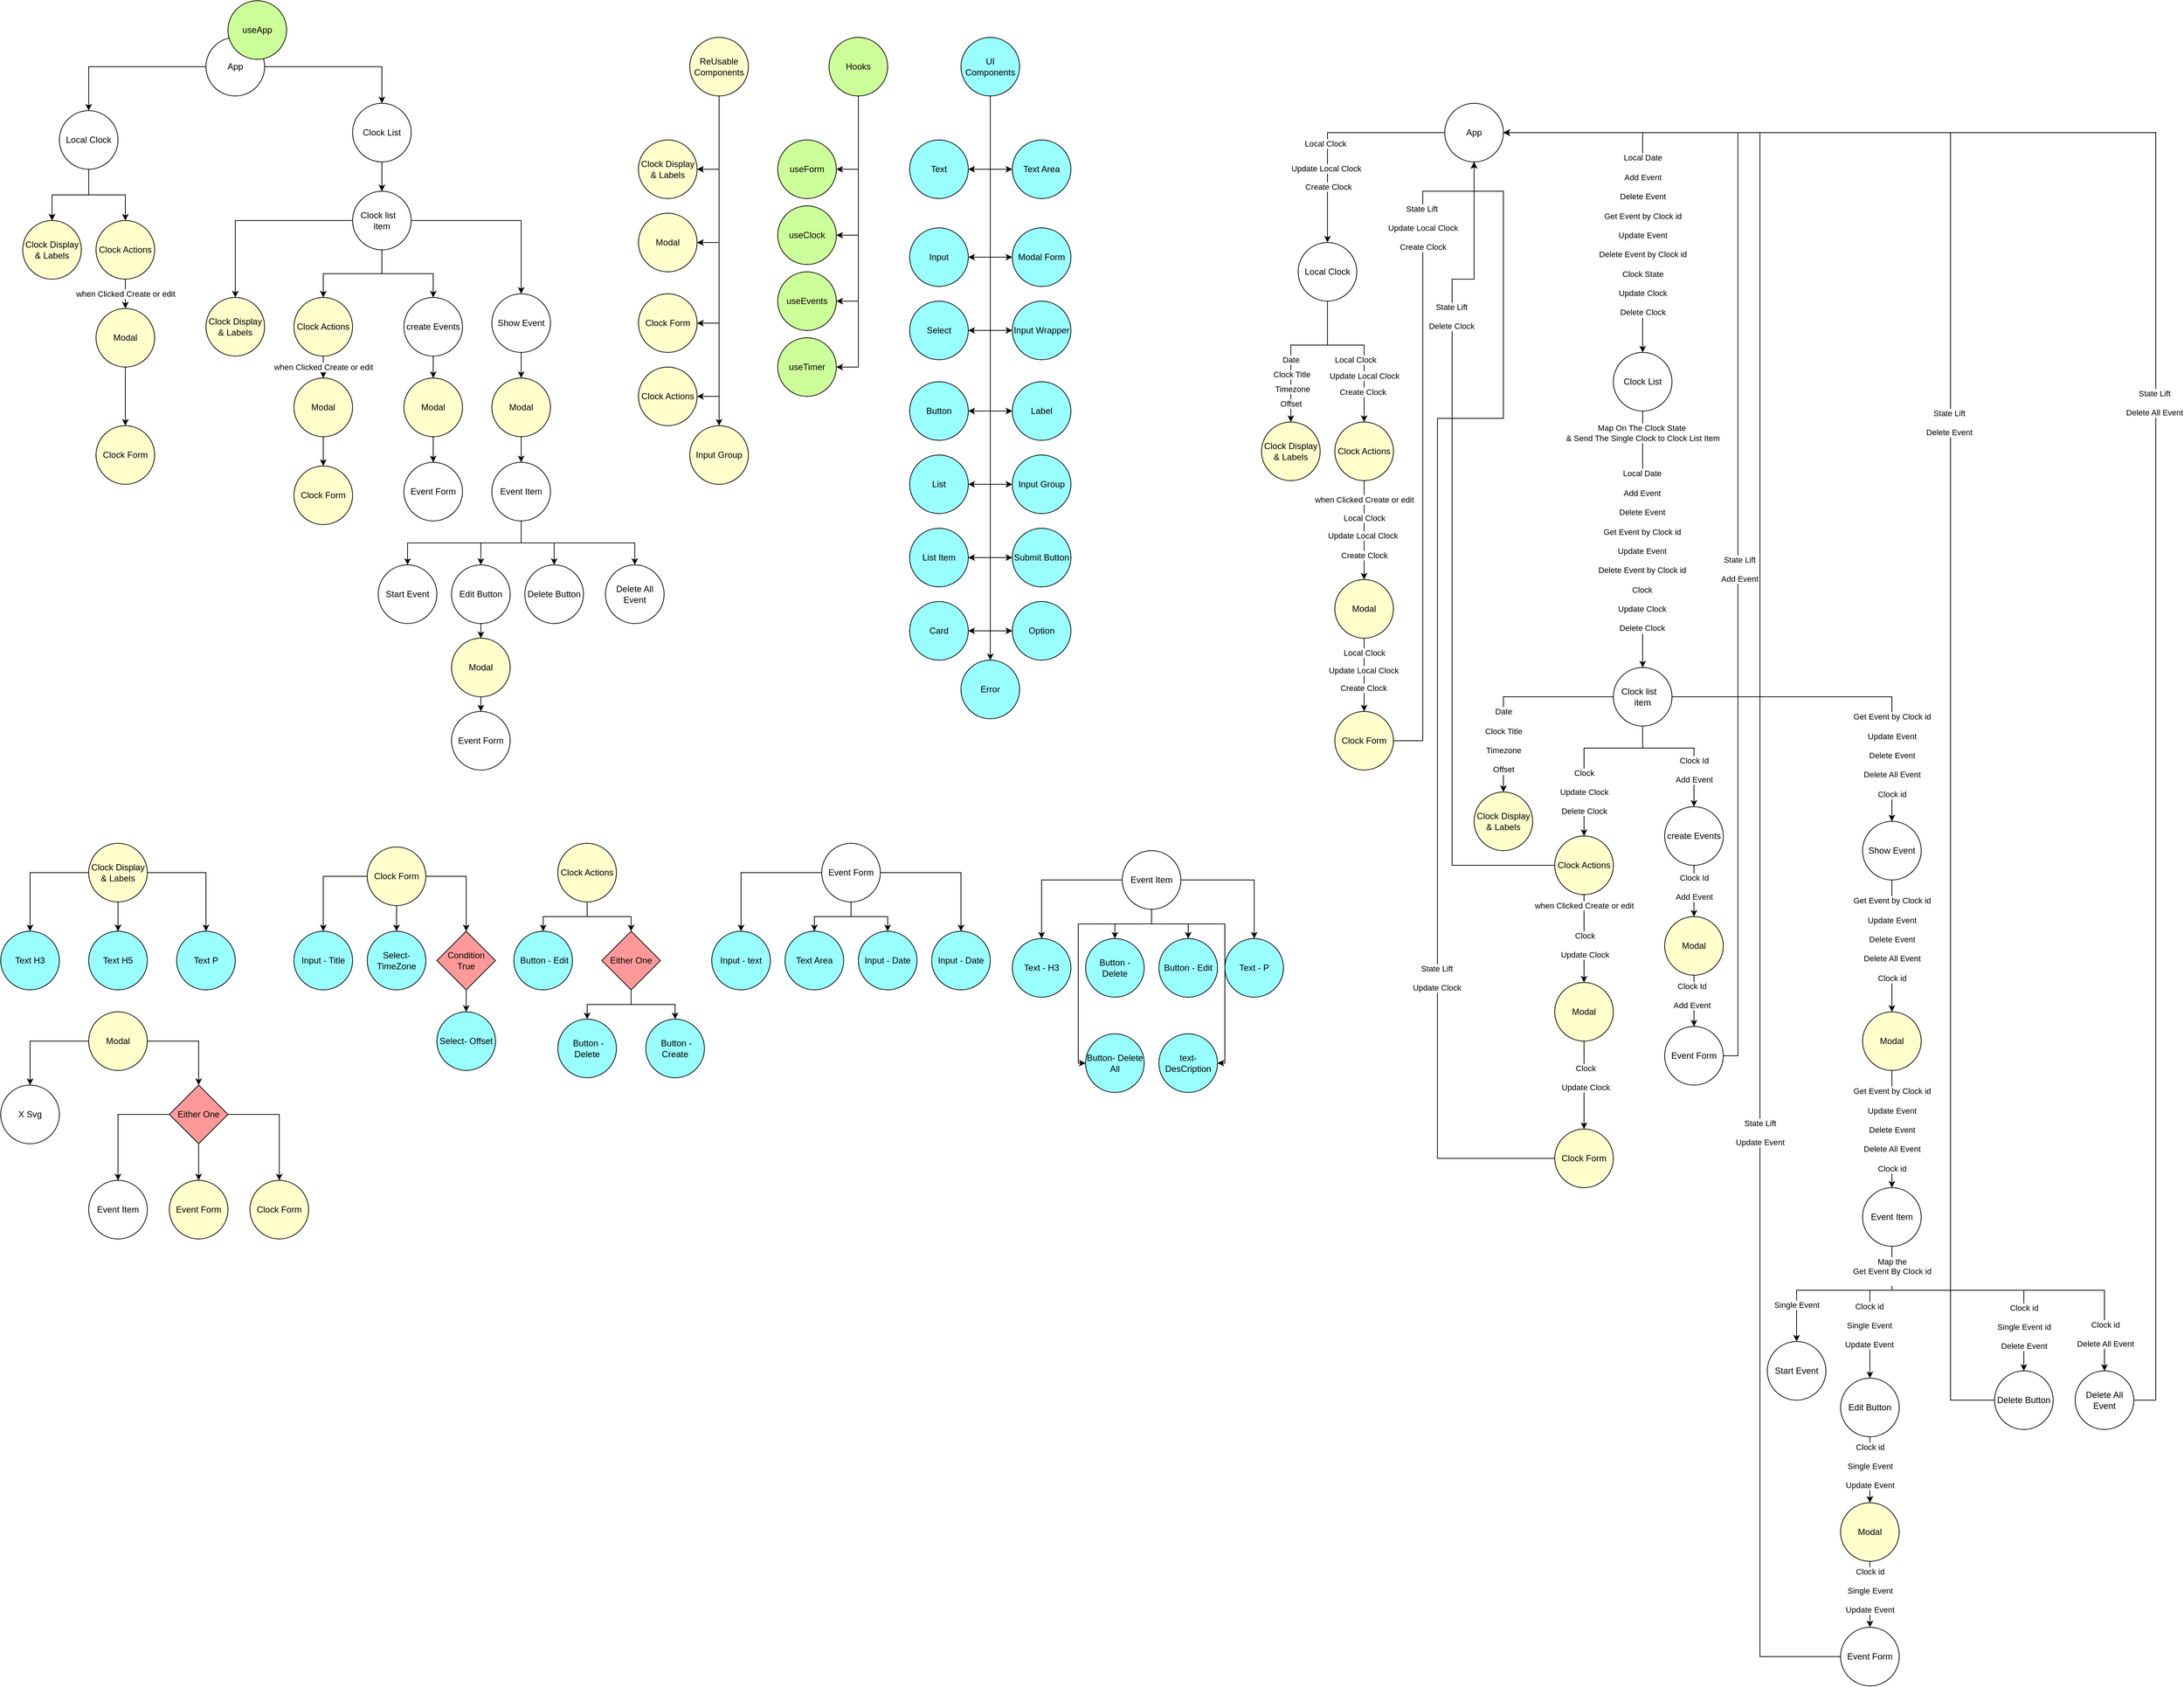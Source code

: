 <mxfile version="24.3.1" type="device">
  <diagram name="Page-1" id="4IScAdLVQbyTblqfuar1">
    <mxGraphModel dx="2790" dy="1287" grid="1" gridSize="10" guides="1" tooltips="1" connect="1" arrows="1" fold="1" page="1" pageScale="1" pageWidth="850" pageHeight="1100" math="0" shadow="0">
      <root>
        <mxCell id="0" />
        <mxCell id="1" parent="0" />
        <mxCell id="3OqYs08iJ2TYGvWtHfqb-6" value="" style="edgeStyle=orthogonalEdgeStyle;rounded=0;orthogonalLoop=1;jettySize=auto;html=1;" parent="1" source="3OqYs08iJ2TYGvWtHfqb-1" target="3OqYs08iJ2TYGvWtHfqb-5" edge="1">
          <mxGeometry relative="1" as="geometry" />
        </mxCell>
        <mxCell id="3OqYs08iJ2TYGvWtHfqb-8" value="" style="edgeStyle=orthogonalEdgeStyle;rounded=0;orthogonalLoop=1;jettySize=auto;html=1;" parent="1" source="3OqYs08iJ2TYGvWtHfqb-1" target="3OqYs08iJ2TYGvWtHfqb-7" edge="1">
          <mxGeometry relative="1" as="geometry" />
        </mxCell>
        <mxCell id="3OqYs08iJ2TYGvWtHfqb-1" value="App" style="ellipse;whiteSpace=wrap;html=1;aspect=fixed;" parent="1" vertex="1">
          <mxGeometry x="280" y="90" width="80" height="80" as="geometry" />
        </mxCell>
        <mxCell id="3OqYs08iJ2TYGvWtHfqb-21" value="" style="edgeStyle=orthogonalEdgeStyle;rounded=0;orthogonalLoop=1;jettySize=auto;html=1;" parent="1" source="3OqYs08iJ2TYGvWtHfqb-5" target="3OqYs08iJ2TYGvWtHfqb-20" edge="1">
          <mxGeometry relative="1" as="geometry" />
        </mxCell>
        <mxCell id="3OqYs08iJ2TYGvWtHfqb-22" value="" style="edgeStyle=orthogonalEdgeStyle;rounded=0;orthogonalLoop=1;jettySize=auto;html=1;" parent="1" source="3OqYs08iJ2TYGvWtHfqb-5" target="3OqYs08iJ2TYGvWtHfqb-20" edge="1">
          <mxGeometry relative="1" as="geometry" />
        </mxCell>
        <mxCell id="3OqYs08iJ2TYGvWtHfqb-25" value="" style="edgeStyle=orthogonalEdgeStyle;rounded=0;orthogonalLoop=1;jettySize=auto;html=1;" parent="1" source="3OqYs08iJ2TYGvWtHfqb-5" target="3OqYs08iJ2TYGvWtHfqb-24" edge="1">
          <mxGeometry relative="1" as="geometry" />
        </mxCell>
        <mxCell id="3OqYs08iJ2TYGvWtHfqb-5" value="Local Clock" style="ellipse;whiteSpace=wrap;html=1;aspect=fixed;" parent="1" vertex="1">
          <mxGeometry x="80" y="190" width="80" height="80" as="geometry" />
        </mxCell>
        <mxCell id="3OqYs08iJ2TYGvWtHfqb-30" value="" style="edgeStyle=orthogonalEdgeStyle;rounded=0;orthogonalLoop=1;jettySize=auto;html=1;" parent="1" source="3OqYs08iJ2TYGvWtHfqb-7" target="3OqYs08iJ2TYGvWtHfqb-29" edge="1">
          <mxGeometry relative="1" as="geometry" />
        </mxCell>
        <mxCell id="3OqYs08iJ2TYGvWtHfqb-7" value="Clock List" style="ellipse;whiteSpace=wrap;html=1;aspect=fixed;" parent="1" vertex="1">
          <mxGeometry x="480" y="180" width="80" height="80" as="geometry" />
        </mxCell>
        <mxCell id="3OqYs08iJ2TYGvWtHfqb-52" style="edgeStyle=orthogonalEdgeStyle;rounded=0;orthogonalLoop=1;jettySize=auto;html=1;" parent="1" source="3OqYs08iJ2TYGvWtHfqb-9" target="3OqYs08iJ2TYGvWtHfqb-51" edge="1">
          <mxGeometry relative="1" as="geometry" />
        </mxCell>
        <mxCell id="3OqYs08iJ2TYGvWtHfqb-9" value="Modal" style="ellipse;whiteSpace=wrap;html=1;aspect=fixed;fillColor=#FFFFCC;" parent="1" vertex="1">
          <mxGeometry x="130" y="460" width="80" height="80" as="geometry" />
        </mxCell>
        <mxCell id="3OqYs08iJ2TYGvWtHfqb-38" value="" style="edgeStyle=orthogonalEdgeStyle;rounded=0;orthogonalLoop=1;jettySize=auto;html=1;" parent="1" source="3OqYs08iJ2TYGvWtHfqb-11" target="3OqYs08iJ2TYGvWtHfqb-12" edge="1">
          <mxGeometry relative="1" as="geometry">
            <Array as="points">
              <mxPoint x="980" y="270" />
            </Array>
          </mxGeometry>
        </mxCell>
        <mxCell id="3OqYs08iJ2TYGvWtHfqb-43" style="edgeStyle=orthogonalEdgeStyle;rounded=0;orthogonalLoop=1;jettySize=auto;html=1;entryX=1;entryY=0.5;entryDx=0;entryDy=0;" parent="1" source="3OqYs08iJ2TYGvWtHfqb-11" target="3OqYs08iJ2TYGvWtHfqb-42" edge="1">
          <mxGeometry relative="1" as="geometry" />
        </mxCell>
        <mxCell id="3OqYs08iJ2TYGvWtHfqb-50" style="edgeStyle=orthogonalEdgeStyle;rounded=0;orthogonalLoop=1;jettySize=auto;html=1;entryX=1;entryY=0.5;entryDx=0;entryDy=0;" parent="1" source="3OqYs08iJ2TYGvWtHfqb-11" target="3OqYs08iJ2TYGvWtHfqb-49" edge="1">
          <mxGeometry relative="1" as="geometry" />
        </mxCell>
        <mxCell id="3OqYs08iJ2TYGvWtHfqb-96" style="edgeStyle=orthogonalEdgeStyle;rounded=0;orthogonalLoop=1;jettySize=auto;html=1;entryX=1;entryY=0.5;entryDx=0;entryDy=0;" parent="1" source="3OqYs08iJ2TYGvWtHfqb-11" target="3OqYs08iJ2TYGvWtHfqb-95" edge="1">
          <mxGeometry relative="1" as="geometry" />
        </mxCell>
        <mxCell id="qrxD1HgCmEXm-7YiWIUa-21" style="edgeStyle=orthogonalEdgeStyle;rounded=0;orthogonalLoop=1;jettySize=auto;html=1;" edge="1" parent="1" source="3OqYs08iJ2TYGvWtHfqb-11" target="qrxD1HgCmEXm-7YiWIUa-20">
          <mxGeometry relative="1" as="geometry" />
        </mxCell>
        <mxCell id="3OqYs08iJ2TYGvWtHfqb-11" value="R&lt;span style=&quot;background-color: initial;&quot;&gt;eUsable Components&lt;/span&gt;" style="ellipse;whiteSpace=wrap;html=1;aspect=fixed;fillColor=#FFFFCC;" parent="1" vertex="1">
          <mxGeometry x="940" y="90" width="80" height="80" as="geometry" />
        </mxCell>
        <mxCell id="3OqYs08iJ2TYGvWtHfqb-12" value="Clock Display &amp;amp; Labels" style="ellipse;whiteSpace=wrap;html=1;aspect=fixed;fillColor=#FFFFCC;" parent="1" vertex="1">
          <mxGeometry x="870" y="230" width="80" height="80" as="geometry" />
        </mxCell>
        <mxCell id="3OqYs08iJ2TYGvWtHfqb-20" value="Clock Display &amp;amp; Labels" style="ellipse;whiteSpace=wrap;html=1;aspect=fixed;fillColor=#FFFFCC;" parent="1" vertex="1">
          <mxGeometry x="30" y="340" width="80" height="80" as="geometry" />
        </mxCell>
        <mxCell id="3OqYs08iJ2TYGvWtHfqb-58" value="" style="edgeStyle=orthogonalEdgeStyle;rounded=0;orthogonalLoop=1;jettySize=auto;html=1;" parent="1" source="3OqYs08iJ2TYGvWtHfqb-24" target="3OqYs08iJ2TYGvWtHfqb-9" edge="1">
          <mxGeometry relative="1" as="geometry" />
        </mxCell>
        <mxCell id="3OqYs08iJ2TYGvWtHfqb-59" value="when Clicked Create or edit" style="edgeLabel;html=1;align=center;verticalAlign=middle;resizable=0;points=[];" parent="3OqYs08iJ2TYGvWtHfqb-58" vertex="1" connectable="0">
          <mxGeometry x="-0.55" y="1" relative="1" as="geometry">
            <mxPoint x="-1" y="11" as="offset" />
          </mxGeometry>
        </mxCell>
        <mxCell id="3OqYs08iJ2TYGvWtHfqb-24" value="Clock Actions" style="ellipse;whiteSpace=wrap;html=1;aspect=fixed;fillColor=#FFFFCC;" parent="1" vertex="1">
          <mxGeometry x="130" y="340" width="80" height="80" as="geometry" />
        </mxCell>
        <mxCell id="3OqYs08iJ2TYGvWtHfqb-35" value="" style="edgeStyle=orthogonalEdgeStyle;rounded=0;orthogonalLoop=1;jettySize=auto;html=1;" parent="1" source="3OqYs08iJ2TYGvWtHfqb-29" target="3OqYs08iJ2TYGvWtHfqb-31" edge="1">
          <mxGeometry relative="1" as="geometry" />
        </mxCell>
        <mxCell id="3OqYs08iJ2TYGvWtHfqb-63" style="edgeStyle=orthogonalEdgeStyle;rounded=0;orthogonalLoop=1;jettySize=auto;html=1;entryX=0.5;entryY=0;entryDx=0;entryDy=0;" parent="1" source="3OqYs08iJ2TYGvWtHfqb-29" target="3OqYs08iJ2TYGvWtHfqb-60" edge="1">
          <mxGeometry relative="1" as="geometry" />
        </mxCell>
        <mxCell id="3OqYs08iJ2TYGvWtHfqb-145" style="edgeStyle=orthogonalEdgeStyle;rounded=0;orthogonalLoop=1;jettySize=auto;html=1;entryX=0.5;entryY=0;entryDx=0;entryDy=0;" parent="1" source="3OqYs08iJ2TYGvWtHfqb-29" target="3OqYs08iJ2TYGvWtHfqb-97" edge="1">
          <mxGeometry relative="1" as="geometry" />
        </mxCell>
        <mxCell id="3OqYs08iJ2TYGvWtHfqb-146" style="edgeStyle=orthogonalEdgeStyle;rounded=0;orthogonalLoop=1;jettySize=auto;html=1;" parent="1" source="3OqYs08iJ2TYGvWtHfqb-29" target="3OqYs08iJ2TYGvWtHfqb-32" edge="1">
          <mxGeometry relative="1" as="geometry" />
        </mxCell>
        <mxCell id="3OqYs08iJ2TYGvWtHfqb-29" value="Clock list&amp;nbsp; &amp;nbsp;&lt;div&gt;item&lt;/div&gt;" style="ellipse;whiteSpace=wrap;html=1;aspect=fixed;" parent="1" vertex="1">
          <mxGeometry x="480" y="300" width="80" height="80" as="geometry" />
        </mxCell>
        <mxCell id="3OqYs08iJ2TYGvWtHfqb-31" value="Clock Display &amp;amp; Labels" style="ellipse;whiteSpace=wrap;html=1;aspect=fixed;fillColor=#FFFFCC;" parent="1" vertex="1">
          <mxGeometry x="280" y="445" width="80" height="80" as="geometry" />
        </mxCell>
        <mxCell id="wbO4EIsKy-LPrH-x_eMv-4" style="edgeStyle=orthogonalEdgeStyle;rounded=0;orthogonalLoop=1;jettySize=auto;html=1;entryX=0.5;entryY=0;entryDx=0;entryDy=0;" parent="1" source="3OqYs08iJ2TYGvWtHfqb-32" target="wbO4EIsKy-LPrH-x_eMv-3" edge="1">
          <mxGeometry relative="1" as="geometry" />
        </mxCell>
        <mxCell id="3OqYs08iJ2TYGvWtHfqb-32" value="Show Event" style="ellipse;whiteSpace=wrap;html=1;aspect=fixed;" parent="1" vertex="1">
          <mxGeometry x="670" y="440" width="80" height="80" as="geometry" />
        </mxCell>
        <mxCell id="wbO4EIsKy-LPrH-x_eMv-10" style="edgeStyle=orthogonalEdgeStyle;rounded=0;orthogonalLoop=1;jettySize=auto;html=1;entryX=0.5;entryY=0;entryDx=0;entryDy=0;" parent="1" source="3OqYs08iJ2TYGvWtHfqb-36" target="wbO4EIsKy-LPrH-x_eMv-7" edge="1">
          <mxGeometry relative="1" as="geometry" />
        </mxCell>
        <mxCell id="wbO4EIsKy-LPrH-x_eMv-11" style="edgeStyle=orthogonalEdgeStyle;rounded=0;orthogonalLoop=1;jettySize=auto;html=1;entryX=0.5;entryY=0;entryDx=0;entryDy=0;" parent="1" source="3OqYs08iJ2TYGvWtHfqb-36" target="wbO4EIsKy-LPrH-x_eMv-8" edge="1">
          <mxGeometry relative="1" as="geometry" />
        </mxCell>
        <mxCell id="wbO4EIsKy-LPrH-x_eMv-12" style="edgeStyle=orthogonalEdgeStyle;rounded=0;orthogonalLoop=1;jettySize=auto;html=1;" parent="1" source="3OqYs08iJ2TYGvWtHfqb-36" target="wbO4EIsKy-LPrH-x_eMv-6" edge="1">
          <mxGeometry relative="1" as="geometry">
            <Array as="points">
              <mxPoint x="710" y="780" />
              <mxPoint x="555" y="780" />
            </Array>
          </mxGeometry>
        </mxCell>
        <mxCell id="wbO4EIsKy-LPrH-x_eMv-13" style="edgeStyle=orthogonalEdgeStyle;rounded=0;orthogonalLoop=1;jettySize=auto;html=1;entryX=0.5;entryY=0;entryDx=0;entryDy=0;" parent="1" source="3OqYs08iJ2TYGvWtHfqb-36" target="wbO4EIsKy-LPrH-x_eMv-9" edge="1">
          <mxGeometry relative="1" as="geometry">
            <Array as="points">
              <mxPoint x="710" y="780" />
              <mxPoint x="865" y="780" />
            </Array>
          </mxGeometry>
        </mxCell>
        <mxCell id="3OqYs08iJ2TYGvWtHfqb-36" value="Event Item" style="ellipse;whiteSpace=wrap;html=1;aspect=fixed;" parent="1" vertex="1">
          <mxGeometry x="670" y="670" width="80" height="80" as="geometry" />
        </mxCell>
        <mxCell id="3OqYs08iJ2TYGvWtHfqb-41" value="useForm" style="ellipse;whiteSpace=wrap;html=1;aspect=fixed;fillColor=#CCFF99;" parent="1" vertex="1">
          <mxGeometry x="1060" y="230" width="80" height="80" as="geometry" />
        </mxCell>
        <mxCell id="3OqYs08iJ2TYGvWtHfqb-42" value="Modal" style="ellipse;whiteSpace=wrap;html=1;aspect=fixed;fillColor=#FFFFCC;" parent="1" vertex="1">
          <mxGeometry x="870" y="330" width="80" height="80" as="geometry" />
        </mxCell>
        <mxCell id="3OqYs08iJ2TYGvWtHfqb-48" style="edgeStyle=orthogonalEdgeStyle;rounded=0;orthogonalLoop=1;jettySize=auto;html=1;entryX=1;entryY=0.5;entryDx=0;entryDy=0;" parent="1" source="3OqYs08iJ2TYGvWtHfqb-47" target="3OqYs08iJ2TYGvWtHfqb-41" edge="1">
          <mxGeometry relative="1" as="geometry" />
        </mxCell>
        <mxCell id="3OqYs08iJ2TYGvWtHfqb-141" style="edgeStyle=orthogonalEdgeStyle;rounded=0;orthogonalLoop=1;jettySize=auto;html=1;entryX=1;entryY=0.5;entryDx=0;entryDy=0;" parent="1" source="3OqYs08iJ2TYGvWtHfqb-47" target="3OqYs08iJ2TYGvWtHfqb-137" edge="1">
          <mxGeometry relative="1" as="geometry" />
        </mxCell>
        <mxCell id="3OqYs08iJ2TYGvWtHfqb-142" style="edgeStyle=orthogonalEdgeStyle;rounded=0;orthogonalLoop=1;jettySize=auto;html=1;entryX=1;entryY=0.5;entryDx=0;entryDy=0;" parent="1" source="3OqYs08iJ2TYGvWtHfqb-47" target="3OqYs08iJ2TYGvWtHfqb-138" edge="1">
          <mxGeometry relative="1" as="geometry" />
        </mxCell>
        <mxCell id="3OqYs08iJ2TYGvWtHfqb-190" style="edgeStyle=orthogonalEdgeStyle;rounded=0;orthogonalLoop=1;jettySize=auto;html=1;entryX=1;entryY=0.5;entryDx=0;entryDy=0;" parent="1" source="3OqYs08iJ2TYGvWtHfqb-47" target="3OqYs08iJ2TYGvWtHfqb-189" edge="1">
          <mxGeometry relative="1" as="geometry" />
        </mxCell>
        <mxCell id="3OqYs08iJ2TYGvWtHfqb-47" value="Hooks" style="ellipse;whiteSpace=wrap;html=1;aspect=fixed;fillColor=#CCFF99;" parent="1" vertex="1">
          <mxGeometry x="1130" y="90" width="80" height="80" as="geometry" />
        </mxCell>
        <mxCell id="3OqYs08iJ2TYGvWtHfqb-49" value="Clock Form" style="ellipse;whiteSpace=wrap;html=1;aspect=fixed;fillColor=#FFFFCC;" parent="1" vertex="1">
          <mxGeometry x="870" y="440" width="80" height="80" as="geometry" />
        </mxCell>
        <mxCell id="3OqYs08iJ2TYGvWtHfqb-51" value="Clock Form" style="ellipse;whiteSpace=wrap;html=1;aspect=fixed;fillColor=#FFFFCC;" parent="1" vertex="1">
          <mxGeometry x="130" y="620" width="80" height="80" as="geometry" />
        </mxCell>
        <mxCell id="3OqYs08iJ2TYGvWtHfqb-53" style="edgeStyle=orthogonalEdgeStyle;rounded=0;orthogonalLoop=1;jettySize=auto;html=1;" parent="1" source="3OqYs08iJ2TYGvWtHfqb-54" target="3OqYs08iJ2TYGvWtHfqb-55" edge="1">
          <mxGeometry relative="1" as="geometry" />
        </mxCell>
        <mxCell id="3OqYs08iJ2TYGvWtHfqb-55" value="Event Form" style="ellipse;whiteSpace=wrap;html=1;aspect=fixed;fillColor=#FFFFFF;" parent="1" vertex="1">
          <mxGeometry x="615" y="1010" width="80" height="80" as="geometry" />
        </mxCell>
        <mxCell id="3OqYs08iJ2TYGvWtHfqb-65" value="" style="edgeStyle=orthogonalEdgeStyle;rounded=0;orthogonalLoop=1;jettySize=auto;html=1;" parent="1" source="3OqYs08iJ2TYGvWtHfqb-60" target="3OqYs08iJ2TYGvWtHfqb-64" edge="1">
          <mxGeometry relative="1" as="geometry" />
        </mxCell>
        <mxCell id="3OqYs08iJ2TYGvWtHfqb-60" value="create Events" style="ellipse;whiteSpace=wrap;html=1;aspect=fixed;" parent="1" vertex="1">
          <mxGeometry x="550" y="445" width="80" height="80" as="geometry" />
        </mxCell>
        <mxCell id="3OqYs08iJ2TYGvWtHfqb-67" value="" style="edgeStyle=orthogonalEdgeStyle;rounded=0;orthogonalLoop=1;jettySize=auto;html=1;" parent="1" source="3OqYs08iJ2TYGvWtHfqb-64" target="3OqYs08iJ2TYGvWtHfqb-66" edge="1">
          <mxGeometry relative="1" as="geometry" />
        </mxCell>
        <mxCell id="3OqYs08iJ2TYGvWtHfqb-64" value="Modal" style="ellipse;whiteSpace=wrap;html=1;aspect=fixed;fillColor=#FFFFCC;" parent="1" vertex="1">
          <mxGeometry x="550" y="555" width="80" height="80" as="geometry" />
        </mxCell>
        <mxCell id="3OqYs08iJ2TYGvWtHfqb-66" value="Event Form" style="ellipse;whiteSpace=wrap;html=1;aspect=fixed;fillColor=#FFFFFF;" parent="1" vertex="1">
          <mxGeometry x="550" y="670" width="80" height="80" as="geometry" />
        </mxCell>
        <mxCell id="3OqYs08iJ2TYGvWtHfqb-70" style="edgeStyle=orthogonalEdgeStyle;rounded=0;orthogonalLoop=1;jettySize=auto;html=1;entryX=1;entryY=0.5;entryDx=0;entryDy=0;" parent="1" source="3OqYs08iJ2TYGvWtHfqb-68" target="3OqYs08iJ2TYGvWtHfqb-69" edge="1">
          <mxGeometry relative="1" as="geometry" />
        </mxCell>
        <mxCell id="3OqYs08iJ2TYGvWtHfqb-75" style="edgeStyle=orthogonalEdgeStyle;rounded=0;orthogonalLoop=1;jettySize=auto;html=1;entryX=1;entryY=0.5;entryDx=0;entryDy=0;" parent="1" source="3OqYs08iJ2TYGvWtHfqb-68" target="3OqYs08iJ2TYGvWtHfqb-72" edge="1">
          <mxGeometry relative="1" as="geometry" />
        </mxCell>
        <mxCell id="3OqYs08iJ2TYGvWtHfqb-76" style="edgeStyle=orthogonalEdgeStyle;rounded=0;orthogonalLoop=1;jettySize=auto;html=1;entryX=1;entryY=0.5;entryDx=0;entryDy=0;" parent="1" source="3OqYs08iJ2TYGvWtHfqb-68" target="3OqYs08iJ2TYGvWtHfqb-71" edge="1">
          <mxGeometry relative="1" as="geometry" />
        </mxCell>
        <mxCell id="3OqYs08iJ2TYGvWtHfqb-83" style="edgeStyle=orthogonalEdgeStyle;rounded=0;orthogonalLoop=1;jettySize=auto;html=1;entryX=1;entryY=0.5;entryDx=0;entryDy=0;" parent="1" source="3OqYs08iJ2TYGvWtHfqb-68" target="3OqYs08iJ2TYGvWtHfqb-77" edge="1">
          <mxGeometry relative="1" as="geometry" />
        </mxCell>
        <mxCell id="3OqYs08iJ2TYGvWtHfqb-84" style="edgeStyle=orthogonalEdgeStyle;rounded=0;orthogonalLoop=1;jettySize=auto;html=1;entryX=1;entryY=0.5;entryDx=0;entryDy=0;" parent="1" source="3OqYs08iJ2TYGvWtHfqb-68" target="3OqYs08iJ2TYGvWtHfqb-78" edge="1">
          <mxGeometry relative="1" as="geometry" />
        </mxCell>
        <mxCell id="3OqYs08iJ2TYGvWtHfqb-85" style="edgeStyle=orthogonalEdgeStyle;rounded=0;orthogonalLoop=1;jettySize=auto;html=1;entryX=1;entryY=0.5;entryDx=0;entryDy=0;" parent="1" source="3OqYs08iJ2TYGvWtHfqb-68" target="3OqYs08iJ2TYGvWtHfqb-79" edge="1">
          <mxGeometry relative="1" as="geometry" />
        </mxCell>
        <mxCell id="qrxD1HgCmEXm-7YiWIUa-11" style="edgeStyle=orthogonalEdgeStyle;rounded=0;orthogonalLoop=1;jettySize=auto;html=1;entryX=0;entryY=0.5;entryDx=0;entryDy=0;" edge="1" parent="1" source="3OqYs08iJ2TYGvWtHfqb-68" target="qrxD1HgCmEXm-7YiWIUa-2">
          <mxGeometry relative="1" as="geometry" />
        </mxCell>
        <mxCell id="qrxD1HgCmEXm-7YiWIUa-12" style="edgeStyle=orthogonalEdgeStyle;rounded=0;orthogonalLoop=1;jettySize=auto;html=1;entryX=0;entryY=0.5;entryDx=0;entryDy=0;" edge="1" parent="1" source="3OqYs08iJ2TYGvWtHfqb-68" target="qrxD1HgCmEXm-7YiWIUa-4">
          <mxGeometry relative="1" as="geometry" />
        </mxCell>
        <mxCell id="qrxD1HgCmEXm-7YiWIUa-13" style="edgeStyle=orthogonalEdgeStyle;rounded=0;orthogonalLoop=1;jettySize=auto;html=1;entryX=0;entryY=0.5;entryDx=0;entryDy=0;" edge="1" parent="1" source="3OqYs08iJ2TYGvWtHfqb-68" target="qrxD1HgCmEXm-7YiWIUa-8">
          <mxGeometry relative="1" as="geometry" />
        </mxCell>
        <mxCell id="qrxD1HgCmEXm-7YiWIUa-14" style="edgeStyle=orthogonalEdgeStyle;rounded=0;orthogonalLoop=1;jettySize=auto;html=1;entryX=0;entryY=0.5;entryDx=0;entryDy=0;" edge="1" parent="1" source="3OqYs08iJ2TYGvWtHfqb-68" target="qrxD1HgCmEXm-7YiWIUa-7">
          <mxGeometry relative="1" as="geometry" />
        </mxCell>
        <mxCell id="qrxD1HgCmEXm-7YiWIUa-15" style="edgeStyle=orthogonalEdgeStyle;rounded=0;orthogonalLoop=1;jettySize=auto;html=1;entryX=1;entryY=0.5;entryDx=0;entryDy=0;" edge="1" parent="1" source="3OqYs08iJ2TYGvWtHfqb-68" target="3OqYs08iJ2TYGvWtHfqb-73">
          <mxGeometry relative="1" as="geometry" />
        </mxCell>
        <mxCell id="qrxD1HgCmEXm-7YiWIUa-16" style="edgeStyle=orthogonalEdgeStyle;rounded=0;orthogonalLoop=1;jettySize=auto;html=1;entryX=0;entryY=0.5;entryDx=0;entryDy=0;" edge="1" parent="1" source="3OqYs08iJ2TYGvWtHfqb-68" target="qrxD1HgCmEXm-7YiWIUa-6">
          <mxGeometry relative="1" as="geometry" />
        </mxCell>
        <mxCell id="qrxD1HgCmEXm-7YiWIUa-17" style="edgeStyle=orthogonalEdgeStyle;rounded=0;orthogonalLoop=1;jettySize=auto;html=1;entryX=0;entryY=0.5;entryDx=0;entryDy=0;" edge="1" parent="1" source="3OqYs08iJ2TYGvWtHfqb-68" target="qrxD1HgCmEXm-7YiWIUa-5">
          <mxGeometry relative="1" as="geometry" />
        </mxCell>
        <mxCell id="qrxD1HgCmEXm-7YiWIUa-18" style="edgeStyle=orthogonalEdgeStyle;rounded=0;orthogonalLoop=1;jettySize=auto;html=1;entryX=0;entryY=0.5;entryDx=0;entryDy=0;" edge="1" parent="1" source="3OqYs08iJ2TYGvWtHfqb-68" target="qrxD1HgCmEXm-7YiWIUa-9">
          <mxGeometry relative="1" as="geometry" />
        </mxCell>
        <mxCell id="qrxD1HgCmEXm-7YiWIUa-19" style="edgeStyle=orthogonalEdgeStyle;rounded=0;orthogonalLoop=1;jettySize=auto;html=1;entryX=0.5;entryY=0;entryDx=0;entryDy=0;" edge="1" parent="1" source="3OqYs08iJ2TYGvWtHfqb-68" target="qrxD1HgCmEXm-7YiWIUa-10">
          <mxGeometry relative="1" as="geometry" />
        </mxCell>
        <mxCell id="3OqYs08iJ2TYGvWtHfqb-68" value="UI Components" style="ellipse;whiteSpace=wrap;html=1;aspect=fixed;fillColor=#99FFFF;" parent="1" vertex="1">
          <mxGeometry x="1310" y="90" width="80" height="80" as="geometry" />
        </mxCell>
        <mxCell id="3OqYs08iJ2TYGvWtHfqb-69" value="Text" style="ellipse;whiteSpace=wrap;html=1;aspect=fixed;fillColor=#99FFFF;" parent="1" vertex="1">
          <mxGeometry x="1240" y="230" width="80" height="80" as="geometry" />
        </mxCell>
        <mxCell id="3OqYs08iJ2TYGvWtHfqb-71" value="Input" style="ellipse;whiteSpace=wrap;html=1;aspect=fixed;fillColor=#99FFFF;" parent="1" vertex="1">
          <mxGeometry x="1240" y="350" width="80" height="80" as="geometry" />
        </mxCell>
        <mxCell id="3OqYs08iJ2TYGvWtHfqb-72" value="Select" style="ellipse;whiteSpace=wrap;html=1;aspect=fixed;fillColor=#99FFFF;" parent="1" vertex="1">
          <mxGeometry x="1240" y="450" width="80" height="80" as="geometry" />
        </mxCell>
        <mxCell id="3OqYs08iJ2TYGvWtHfqb-73" value="Button" style="ellipse;whiteSpace=wrap;html=1;aspect=fixed;fillColor=#99FFFF;" parent="1" vertex="1">
          <mxGeometry x="1240" y="560" width="80" height="80" as="geometry" />
        </mxCell>
        <mxCell id="3OqYs08iJ2TYGvWtHfqb-77" value="List" style="ellipse;whiteSpace=wrap;html=1;aspect=fixed;fillColor=#99FFFF;" parent="1" vertex="1">
          <mxGeometry x="1240" y="660" width="80" height="80" as="geometry" />
        </mxCell>
        <mxCell id="3OqYs08iJ2TYGvWtHfqb-78" value="List Item" style="ellipse;whiteSpace=wrap;html=1;aspect=fixed;fillColor=#99FFFF;" parent="1" vertex="1">
          <mxGeometry x="1240" y="760" width="80" height="80" as="geometry" />
        </mxCell>
        <mxCell id="3OqYs08iJ2TYGvWtHfqb-79" value="Card" style="ellipse;whiteSpace=wrap;html=1;aspect=fixed;fillColor=#99FFFF;" parent="1" vertex="1">
          <mxGeometry x="1240" y="860" width="80" height="80" as="geometry" />
        </mxCell>
        <mxCell id="3OqYs08iJ2TYGvWtHfqb-90" value="" style="edgeStyle=orthogonalEdgeStyle;rounded=0;orthogonalLoop=1;jettySize=auto;html=1;" parent="1" source="3OqYs08iJ2TYGvWtHfqb-86" target="3OqYs08iJ2TYGvWtHfqb-88" edge="1">
          <mxGeometry relative="1" as="geometry" />
        </mxCell>
        <mxCell id="3OqYs08iJ2TYGvWtHfqb-91" style="edgeStyle=orthogonalEdgeStyle;rounded=0;orthogonalLoop=1;jettySize=auto;html=1;" parent="1" source="3OqYs08iJ2TYGvWtHfqb-86" target="3OqYs08iJ2TYGvWtHfqb-88" edge="1">
          <mxGeometry relative="1" as="geometry" />
        </mxCell>
        <mxCell id="3OqYs08iJ2TYGvWtHfqb-93" style="edgeStyle=orthogonalEdgeStyle;rounded=0;orthogonalLoop=1;jettySize=auto;html=1;" parent="1" source="3OqYs08iJ2TYGvWtHfqb-86" target="3OqYs08iJ2TYGvWtHfqb-89" edge="1">
          <mxGeometry relative="1" as="geometry" />
        </mxCell>
        <mxCell id="3OqYs08iJ2TYGvWtHfqb-94" style="edgeStyle=orthogonalEdgeStyle;rounded=0;orthogonalLoop=1;jettySize=auto;html=1;entryX=0.5;entryY=0;entryDx=0;entryDy=0;" parent="1" source="3OqYs08iJ2TYGvWtHfqb-86" target="3OqYs08iJ2TYGvWtHfqb-87" edge="1">
          <mxGeometry relative="1" as="geometry" />
        </mxCell>
        <mxCell id="3OqYs08iJ2TYGvWtHfqb-86" value="Clock Display &amp;amp; Labels" style="ellipse;whiteSpace=wrap;html=1;aspect=fixed;fillColor=#FFFFCC;" parent="1" vertex="1">
          <mxGeometry x="120" y="1190" width="80" height="80" as="geometry" />
        </mxCell>
        <mxCell id="3OqYs08iJ2TYGvWtHfqb-87" value="Text H3" style="ellipse;whiteSpace=wrap;html=1;aspect=fixed;fillColor=#99FFFF;" parent="1" vertex="1">
          <mxGeometry y="1310" width="80" height="80" as="geometry" />
        </mxCell>
        <mxCell id="3OqYs08iJ2TYGvWtHfqb-88" value="Text H5" style="ellipse;whiteSpace=wrap;html=1;aspect=fixed;fillColor=#99FFFF;" parent="1" vertex="1">
          <mxGeometry x="120" y="1310" width="80" height="80" as="geometry" />
        </mxCell>
        <mxCell id="3OqYs08iJ2TYGvWtHfqb-89" value="Text P" style="ellipse;whiteSpace=wrap;html=1;aspect=fixed;fillColor=#99FFFF;" parent="1" vertex="1">
          <mxGeometry x="240" y="1310" width="80" height="80" as="geometry" />
        </mxCell>
        <mxCell id="3OqYs08iJ2TYGvWtHfqb-95" value="Clock Actions" style="ellipse;whiteSpace=wrap;html=1;aspect=fixed;fillColor=#FFFFCC;" parent="1" vertex="1">
          <mxGeometry x="870" y="540" width="80" height="80" as="geometry" />
        </mxCell>
        <mxCell id="3OqYs08iJ2TYGvWtHfqb-102" value="" style="edgeStyle=orthogonalEdgeStyle;rounded=0;orthogonalLoop=1;jettySize=auto;html=1;" parent="1" source="3OqYs08iJ2TYGvWtHfqb-97" target="3OqYs08iJ2TYGvWtHfqb-99" edge="1">
          <mxGeometry relative="1" as="geometry" />
        </mxCell>
        <mxCell id="3OqYs08iJ2TYGvWtHfqb-97" value="Clock Actions" style="ellipse;whiteSpace=wrap;html=1;aspect=fixed;fillColor=#FFFFCC;" parent="1" vertex="1">
          <mxGeometry x="400" y="445" width="80" height="80" as="geometry" />
        </mxCell>
        <mxCell id="3OqYs08iJ2TYGvWtHfqb-98" style="edgeStyle=orthogonalEdgeStyle;rounded=0;orthogonalLoop=1;jettySize=auto;html=1;" parent="1" source="3OqYs08iJ2TYGvWtHfqb-99" target="3OqYs08iJ2TYGvWtHfqb-101" edge="1">
          <mxGeometry relative="1" as="geometry" />
        </mxCell>
        <mxCell id="3OqYs08iJ2TYGvWtHfqb-99" value="Modal" style="ellipse;whiteSpace=wrap;html=1;aspect=fixed;fillColor=#FFFFCC;" parent="1" vertex="1">
          <mxGeometry x="400" y="555" width="80" height="80" as="geometry" />
        </mxCell>
        <mxCell id="3OqYs08iJ2TYGvWtHfqb-100" value="when Clicked Create or edit" style="edgeLabel;html=1;align=center;verticalAlign=middle;resizable=0;points=[];" parent="1" vertex="1" connectable="0">
          <mxGeometry x="440" y="540" as="geometry" />
        </mxCell>
        <mxCell id="3OqYs08iJ2TYGvWtHfqb-101" value="Clock Form" style="ellipse;whiteSpace=wrap;html=1;aspect=fixed;fillColor=#FFFFCC;" parent="1" vertex="1">
          <mxGeometry x="400" y="675" width="80" height="80" as="geometry" />
        </mxCell>
        <mxCell id="3OqYs08iJ2TYGvWtHfqb-106" style="edgeStyle=orthogonalEdgeStyle;rounded=0;orthogonalLoop=1;jettySize=auto;html=1;entryX=0.5;entryY=0;entryDx=0;entryDy=0;" parent="1" source="3OqYs08iJ2TYGvWtHfqb-103" target="3OqYs08iJ2TYGvWtHfqb-104" edge="1">
          <mxGeometry relative="1" as="geometry" />
        </mxCell>
        <mxCell id="3OqYs08iJ2TYGvWtHfqb-107" style="edgeStyle=orthogonalEdgeStyle;rounded=0;orthogonalLoop=1;jettySize=auto;html=1;" parent="1" source="3OqYs08iJ2TYGvWtHfqb-103" target="3OqYs08iJ2TYGvWtHfqb-105" edge="1">
          <mxGeometry relative="1" as="geometry" />
        </mxCell>
        <mxCell id="qrxD1HgCmEXm-7YiWIUa-37" style="edgeStyle=orthogonalEdgeStyle;rounded=0;orthogonalLoop=1;jettySize=auto;html=1;" edge="1" parent="1" source="3OqYs08iJ2TYGvWtHfqb-103" target="qrxD1HgCmEXm-7YiWIUa-35">
          <mxGeometry relative="1" as="geometry" />
        </mxCell>
        <mxCell id="3OqYs08iJ2TYGvWtHfqb-103" value="Clock Form" style="ellipse;whiteSpace=wrap;html=1;aspect=fixed;fillColor=#FFFFCC;" parent="1" vertex="1">
          <mxGeometry x="500" y="1195" width="80" height="80" as="geometry" />
        </mxCell>
        <mxCell id="3OqYs08iJ2TYGvWtHfqb-104" value="Input - Title" style="ellipse;whiteSpace=wrap;html=1;aspect=fixed;fillColor=#99FFFF;" parent="1" vertex="1">
          <mxGeometry x="400" y="1310" width="80" height="80" as="geometry" />
        </mxCell>
        <mxCell id="3OqYs08iJ2TYGvWtHfqb-105" value="Select- TimeZone" style="ellipse;whiteSpace=wrap;html=1;aspect=fixed;fillColor=#99FFFF;" parent="1" vertex="1">
          <mxGeometry x="500" y="1310" width="80" height="80" as="geometry" />
        </mxCell>
        <mxCell id="3OqYs08iJ2TYGvWtHfqb-112" style="edgeStyle=orthogonalEdgeStyle;rounded=0;orthogonalLoop=1;jettySize=auto;html=1;entryX=0.5;entryY=0;entryDx=0;entryDy=0;" parent="1" source="3OqYs08iJ2TYGvWtHfqb-108" target="3OqYs08iJ2TYGvWtHfqb-109" edge="1">
          <mxGeometry relative="1" as="geometry" />
        </mxCell>
        <mxCell id="3OqYs08iJ2TYGvWtHfqb-116" style="edgeStyle=orthogonalEdgeStyle;rounded=0;orthogonalLoop=1;jettySize=auto;html=1;entryX=0.5;entryY=0;entryDx=0;entryDy=0;" parent="1" source="3OqYs08iJ2TYGvWtHfqb-108" target="3OqYs08iJ2TYGvWtHfqb-115" edge="1">
          <mxGeometry relative="1" as="geometry" />
        </mxCell>
        <mxCell id="3OqYs08iJ2TYGvWtHfqb-108" value="Clock Actions" style="ellipse;whiteSpace=wrap;html=1;aspect=fixed;fillColor=#FFFFCC;" parent="1" vertex="1">
          <mxGeometry x="760" y="1190" width="80" height="80" as="geometry" />
        </mxCell>
        <mxCell id="3OqYs08iJ2TYGvWtHfqb-109" value="&amp;nbsp;Button - Edit&lt;span style=&quot;color: rgba(0, 0, 0, 0); font-family: monospace; font-size: 0px; text-align: start; text-wrap: nowrap;&quot;&gt;%3CmxGraphModel%3E%3Croot%3E%3CmxCell%20id%3D%220%22%2F%3E%3CmxCell%20id%3D%221%22%20parent%3D%220%22%2F%3E%3CmxCell%20id%3D%222%22%20value%3D%22Button%22%20style%3D%22ellipse%3BwhiteSpace%3Dwrap%3Bhtml%3D1%3Baspect%3Dfixed%3BfillColor%3D%2399FFFF%3B%22%20vertex%3D%221%22%20parent%3D%221%22%3E%3CmxGeometry%20x%3D%221180%22%20y%3D%22610%22%20width%3D%2280%22%20height%3D%2280%22%20as%3D%22geometry%22%2F%3E%3C%2FmxCell%3E%3C%2Froot%3E%3C%2FmxGraphModel%3E&lt;/span&gt;" style="ellipse;whiteSpace=wrap;html=1;aspect=fixed;fillColor=#99FFFF;" parent="1" vertex="1">
          <mxGeometry x="700" y="1310" width="80" height="80" as="geometry" />
        </mxCell>
        <mxCell id="3OqYs08iJ2TYGvWtHfqb-110" value="&amp;nbsp;Button - Delete&lt;span style=&quot;color: rgba(0, 0, 0, 0); font-family: monospace; font-size: 0px; text-align: start; text-wrap: nowrap;&quot;&gt;%3CmxGraphModel%3E%3Croot%3E%3CmxCell%20id%3D%220%22%2F%3E%3CmxCell%20id%3D%221%22%20parent%3D%220%22%2F%3E%3CmxCell%20id%3D%222%22%20value%3D%22Button%22%20style%3D%22ellipse%3BwhiteSpace%3Dwrap%3Bhtml%3D1%3Baspect%3Dfixed%3BfillColor%3D%2399FFFF%3B%22%20vertex%3D%221%22%20parent%3D%221%22%3E%3CmxGeometry%20x%3D%221180%22%20y%3D%22610%22%20width%3D%2280%22%20height%3D%2280%22%20as%3D%22geometry%22%2F%3E%3C%2FmxCell%3E%3C%2Froot%3E%3C%2FmxGraphModel%3E&lt;/span&gt;" style="ellipse;whiteSpace=wrap;html=1;aspect=fixed;fillColor=#99FFFF;" parent="1" vertex="1">
          <mxGeometry x="760" y="1430" width="80" height="80" as="geometry" />
        </mxCell>
        <mxCell id="3OqYs08iJ2TYGvWtHfqb-111" value="&amp;nbsp;Button - Create&lt;span style=&quot;color: rgba(0, 0, 0, 0); font-family: monospace; font-size: 0px; text-align: start; text-wrap: nowrap;&quot;&gt;%3CmxGraphModel%3E%3Croot%3E%3CmxCell%20id%3D%220%22%2F%3E%3CmxCell%20id%3D%221%22%20parent%3D%220%22%2F%3E%3CmxCell%20id%3D%222%22%20value%3D%22Button%22%20style%3D%22ellipse%3BwhiteSpace%3Dwrap%3Bhtml%3D1%3Baspect%3Dfixed%3BfillColor%3D%2399FFFF%3B%22%20vertex%3D%221%22%20parent%3D%221%22%3E%3CmxGeometry%20x%3D%221180%22%20y%3D%22610%22%20width%3D%2280%22%20height%3D%2280%22%20as%3D%22geometry%22%2F%3E%3C%2FmxCell%3E%3C%2Froot%3E%3C%2FmxGraphModel%3E&lt;/span&gt;" style="ellipse;whiteSpace=wrap;html=1;aspect=fixed;fillColor=#99FFFF;" parent="1" vertex="1">
          <mxGeometry x="880" y="1430" width="80" height="80" as="geometry" />
        </mxCell>
        <mxCell id="3OqYs08iJ2TYGvWtHfqb-118" style="edgeStyle=orthogonalEdgeStyle;rounded=0;orthogonalLoop=1;jettySize=auto;html=1;entryX=0.5;entryY=0;entryDx=0;entryDy=0;" parent="1" source="3OqYs08iJ2TYGvWtHfqb-115" target="3OqYs08iJ2TYGvWtHfqb-111" edge="1">
          <mxGeometry relative="1" as="geometry" />
        </mxCell>
        <mxCell id="3OqYs08iJ2TYGvWtHfqb-119" style="edgeStyle=orthogonalEdgeStyle;rounded=0;orthogonalLoop=1;jettySize=auto;html=1;entryX=0.5;entryY=0;entryDx=0;entryDy=0;" parent="1" source="3OqYs08iJ2TYGvWtHfqb-115" target="3OqYs08iJ2TYGvWtHfqb-110" edge="1">
          <mxGeometry relative="1" as="geometry" />
        </mxCell>
        <mxCell id="3OqYs08iJ2TYGvWtHfqb-115" value="Either One" style="rhombus;whiteSpace=wrap;html=1;fillColor=#FF9999;" parent="1" vertex="1">
          <mxGeometry x="820" y="1310" width="80" height="80" as="geometry" />
        </mxCell>
        <mxCell id="3OqYs08iJ2TYGvWtHfqb-124" value="" style="edgeStyle=orthogonalEdgeStyle;rounded=0;orthogonalLoop=1;jettySize=auto;html=1;" parent="1" source="3OqYs08iJ2TYGvWtHfqb-120" target="3OqYs08iJ2TYGvWtHfqb-121" edge="1">
          <mxGeometry relative="1" as="geometry" />
        </mxCell>
        <mxCell id="3OqYs08iJ2TYGvWtHfqb-125" style="edgeStyle=orthogonalEdgeStyle;rounded=0;orthogonalLoop=1;jettySize=auto;html=1;entryX=0.5;entryY=0;entryDx=0;entryDy=0;" parent="1" source="3OqYs08iJ2TYGvWtHfqb-120" target="3OqYs08iJ2TYGvWtHfqb-122" edge="1">
          <mxGeometry relative="1" as="geometry" />
        </mxCell>
        <mxCell id="3OqYs08iJ2TYGvWtHfqb-126" style="edgeStyle=orthogonalEdgeStyle;rounded=0;orthogonalLoop=1;jettySize=auto;html=1;entryX=0.5;entryY=0;entryDx=0;entryDy=0;" parent="1" source="3OqYs08iJ2TYGvWtHfqb-120" target="3OqYs08iJ2TYGvWtHfqb-123" edge="1">
          <mxGeometry relative="1" as="geometry" />
        </mxCell>
        <mxCell id="qrxD1HgCmEXm-7YiWIUa-40" value="" style="edgeStyle=orthogonalEdgeStyle;rounded=0;orthogonalLoop=1;jettySize=auto;html=1;" edge="1" parent="1" source="3OqYs08iJ2TYGvWtHfqb-120" target="qrxD1HgCmEXm-7YiWIUa-39">
          <mxGeometry relative="1" as="geometry" />
        </mxCell>
        <mxCell id="3OqYs08iJ2TYGvWtHfqb-120" value="Event Form" style="ellipse;whiteSpace=wrap;html=1;aspect=fixed;fillColor=#FFFFFF;" parent="1" vertex="1">
          <mxGeometry x="1120" y="1190" width="80" height="80" as="geometry" />
        </mxCell>
        <mxCell id="3OqYs08iJ2TYGvWtHfqb-121" value="Input - Date" style="ellipse;whiteSpace=wrap;html=1;aspect=fixed;fillColor=#99FFFF;" parent="1" vertex="1">
          <mxGeometry x="1170" y="1310" width="80" height="80" as="geometry" />
        </mxCell>
        <mxCell id="3OqYs08iJ2TYGvWtHfqb-122" value="Input - text" style="ellipse;whiteSpace=wrap;html=1;aspect=fixed;fillColor=#99FFFF;" parent="1" vertex="1">
          <mxGeometry x="970" y="1310" width="80" height="80" as="geometry" />
        </mxCell>
        <mxCell id="3OqYs08iJ2TYGvWtHfqb-123" value="Input - Date" style="ellipse;whiteSpace=wrap;html=1;aspect=fixed;fillColor=#99FFFF;" parent="1" vertex="1">
          <mxGeometry x="1270" y="1310" width="80" height="80" as="geometry" />
        </mxCell>
        <mxCell id="3OqYs08iJ2TYGvWtHfqb-130" style="edgeStyle=orthogonalEdgeStyle;rounded=0;orthogonalLoop=1;jettySize=auto;html=1;entryX=0.5;entryY=0;entryDx=0;entryDy=0;" parent="1" source="3OqYs08iJ2TYGvWtHfqb-127" target="3OqYs08iJ2TYGvWtHfqb-128" edge="1">
          <mxGeometry relative="1" as="geometry" />
        </mxCell>
        <mxCell id="3OqYs08iJ2TYGvWtHfqb-132" style="edgeStyle=orthogonalEdgeStyle;rounded=0;orthogonalLoop=1;jettySize=auto;html=1;entryX=0.5;entryY=0;entryDx=0;entryDy=0;" parent="1" source="3OqYs08iJ2TYGvWtHfqb-127" target="3OqYs08iJ2TYGvWtHfqb-129" edge="1">
          <mxGeometry relative="1" as="geometry" />
        </mxCell>
        <mxCell id="3OqYs08iJ2TYGvWtHfqb-135" style="edgeStyle=orthogonalEdgeStyle;rounded=0;orthogonalLoop=1;jettySize=auto;html=1;entryX=0.5;entryY=0;entryDx=0;entryDy=0;" parent="1" source="3OqYs08iJ2TYGvWtHfqb-127" target="3OqYs08iJ2TYGvWtHfqb-133" edge="1">
          <mxGeometry relative="1" as="geometry" />
        </mxCell>
        <mxCell id="3OqYs08iJ2TYGvWtHfqb-136" style="edgeStyle=orthogonalEdgeStyle;rounded=0;orthogonalLoop=1;jettySize=auto;html=1;entryX=0.5;entryY=0;entryDx=0;entryDy=0;" parent="1" source="3OqYs08iJ2TYGvWtHfqb-127" target="3OqYs08iJ2TYGvWtHfqb-134" edge="1">
          <mxGeometry relative="1" as="geometry" />
        </mxCell>
        <mxCell id="qrxD1HgCmEXm-7YiWIUa-46" style="edgeStyle=orthogonalEdgeStyle;rounded=0;orthogonalLoop=1;jettySize=auto;html=1;entryX=0;entryY=0.5;entryDx=0;entryDy=0;" edge="1" parent="1" source="3OqYs08iJ2TYGvWtHfqb-127" target="qrxD1HgCmEXm-7YiWIUa-41">
          <mxGeometry relative="1" as="geometry">
            <Array as="points">
              <mxPoint x="1570" y="1300" />
              <mxPoint x="1470" y="1300" />
              <mxPoint x="1470" y="1490" />
            </Array>
          </mxGeometry>
        </mxCell>
        <mxCell id="qrxD1HgCmEXm-7YiWIUa-47" style="edgeStyle=orthogonalEdgeStyle;rounded=0;orthogonalLoop=1;jettySize=auto;html=1;entryX=1;entryY=0.5;entryDx=0;entryDy=0;" edge="1" parent="1" source="3OqYs08iJ2TYGvWtHfqb-127" target="qrxD1HgCmEXm-7YiWIUa-43">
          <mxGeometry relative="1" as="geometry">
            <Array as="points">
              <mxPoint x="1570" y="1300" />
              <mxPoint x="1670" y="1300" />
              <mxPoint x="1670" y="1490" />
            </Array>
          </mxGeometry>
        </mxCell>
        <mxCell id="3OqYs08iJ2TYGvWtHfqb-127" value="Event Item" style="ellipse;whiteSpace=wrap;html=1;aspect=fixed;" parent="1" vertex="1">
          <mxGeometry x="1530" y="1200" width="80" height="80" as="geometry" />
        </mxCell>
        <mxCell id="3OqYs08iJ2TYGvWtHfqb-128" value="Text - H3" style="ellipse;whiteSpace=wrap;html=1;aspect=fixed;fillColor=#99FFFF;" parent="1" vertex="1">
          <mxGeometry x="1380" y="1320" width="80" height="80" as="geometry" />
        </mxCell>
        <mxCell id="3OqYs08iJ2TYGvWtHfqb-129" value="Text - P" style="ellipse;whiteSpace=wrap;html=1;aspect=fixed;fillColor=#99FFFF;" parent="1" vertex="1">
          <mxGeometry x="1670" y="1320" width="80" height="80" as="geometry" />
        </mxCell>
        <mxCell id="3OqYs08iJ2TYGvWtHfqb-133" value="Button - Delete" style="ellipse;whiteSpace=wrap;html=1;aspect=fixed;fillColor=#99FFFF;" parent="1" vertex="1">
          <mxGeometry x="1480" y="1320" width="80" height="80" as="geometry" />
        </mxCell>
        <mxCell id="3OqYs08iJ2TYGvWtHfqb-134" value="Button - Edit" style="ellipse;whiteSpace=wrap;html=1;aspect=fixed;fillColor=#99FFFF;" parent="1" vertex="1">
          <mxGeometry x="1580" y="1320" width="80" height="80" as="geometry" />
        </mxCell>
        <mxCell id="3OqYs08iJ2TYGvWtHfqb-137" value="useClock" style="ellipse;whiteSpace=wrap;html=1;aspect=fixed;fillColor=#CCFF99;" parent="1" vertex="1">
          <mxGeometry x="1060" y="320" width="80" height="80" as="geometry" />
        </mxCell>
        <mxCell id="3OqYs08iJ2TYGvWtHfqb-138" value="useEvents" style="ellipse;whiteSpace=wrap;html=1;aspect=fixed;fillColor=#CCFF99;" parent="1" vertex="1">
          <mxGeometry x="1060" y="410" width="80" height="80" as="geometry" />
        </mxCell>
        <mxCell id="3OqYs08iJ2TYGvWtHfqb-143" value="useApp" style="ellipse;whiteSpace=wrap;html=1;aspect=fixed;fillColor=#CCFF99;" parent="1" vertex="1">
          <mxGeometry x="310" y="40" width="80" height="80" as="geometry" />
        </mxCell>
        <mxCell id="3OqYs08iJ2TYGvWtHfqb-189" value="useTimer" style="ellipse;whiteSpace=wrap;html=1;aspect=fixed;fillColor=#CCFF99;" parent="1" vertex="1">
          <mxGeometry x="1060" y="500" width="80" height="80" as="geometry" />
        </mxCell>
        <mxCell id="3OqYs08iJ2TYGvWtHfqb-54" value="Modal" style="ellipse;whiteSpace=wrap;html=1;aspect=fixed;fillColor=#FFFFCC;" parent="1" vertex="1">
          <mxGeometry x="615" y="910" width="80" height="80" as="geometry" />
        </mxCell>
        <mxCell id="wbO4EIsKy-LPrH-x_eMv-5" value="" style="edgeStyle=orthogonalEdgeStyle;rounded=0;orthogonalLoop=1;jettySize=auto;html=1;" parent="1" source="wbO4EIsKy-LPrH-x_eMv-3" target="3OqYs08iJ2TYGvWtHfqb-36" edge="1">
          <mxGeometry relative="1" as="geometry" />
        </mxCell>
        <mxCell id="wbO4EIsKy-LPrH-x_eMv-3" value="Modal" style="ellipse;whiteSpace=wrap;html=1;aspect=fixed;fillColor=#FFFFCC;" parent="1" vertex="1">
          <mxGeometry x="670" y="555" width="80" height="80" as="geometry" />
        </mxCell>
        <mxCell id="wbO4EIsKy-LPrH-x_eMv-6" value="Start Event" style="ellipse;whiteSpace=wrap;html=1;aspect=fixed;fillColor=#FFFFFF;" parent="1" vertex="1">
          <mxGeometry x="515" y="810" width="80" height="80" as="geometry" />
        </mxCell>
        <mxCell id="wbO4EIsKy-LPrH-x_eMv-14" value="" style="edgeStyle=orthogonalEdgeStyle;rounded=0;orthogonalLoop=1;jettySize=auto;html=1;" parent="1" source="wbO4EIsKy-LPrH-x_eMv-7" target="3OqYs08iJ2TYGvWtHfqb-54" edge="1">
          <mxGeometry relative="1" as="geometry" />
        </mxCell>
        <mxCell id="wbO4EIsKy-LPrH-x_eMv-7" value="Edit Button" style="ellipse;whiteSpace=wrap;html=1;aspect=fixed;fillColor=#FFFFFF;" parent="1" vertex="1">
          <mxGeometry x="615" y="810" width="80" height="80" as="geometry" />
        </mxCell>
        <mxCell id="wbO4EIsKy-LPrH-x_eMv-8" value="Delete Button" style="ellipse;whiteSpace=wrap;html=1;aspect=fixed;fillColor=#FFFFFF;" parent="1" vertex="1">
          <mxGeometry x="715" y="810" width="80" height="80" as="geometry" />
        </mxCell>
        <mxCell id="wbO4EIsKy-LPrH-x_eMv-9" value="Delete All Event" style="ellipse;whiteSpace=wrap;html=1;aspect=fixed;fillColor=#FFFFFF;" parent="1" vertex="1">
          <mxGeometry x="825" y="810" width="80" height="80" as="geometry" />
        </mxCell>
        <mxCell id="wbO4EIsKy-LPrH-x_eMv-15" value="" style="edgeStyle=orthogonalEdgeStyle;rounded=0;orthogonalLoop=1;jettySize=auto;html=1;" parent="1" source="wbO4EIsKy-LPrH-x_eMv-17" target="wbO4EIsKy-LPrH-x_eMv-21" edge="1">
          <mxGeometry relative="1" as="geometry" />
        </mxCell>
        <mxCell id="YadMAoZdbPiFtpvwvN1k-1" value="Local Clock" style="edgeLabel;html=1;align=center;verticalAlign=middle;resizable=0;points=[];" parent="wbO4EIsKy-LPrH-x_eMv-15" vertex="1" connectable="0">
          <mxGeometry x="0.127" y="-3" relative="1" as="geometry">
            <mxPoint as="offset" />
          </mxGeometry>
        </mxCell>
        <mxCell id="YadMAoZdbPiFtpvwvN1k-2" value="Update Local Clock" style="edgeLabel;html=1;align=center;verticalAlign=middle;resizable=0;points=[];" parent="wbO4EIsKy-LPrH-x_eMv-15" vertex="1" connectable="0">
          <mxGeometry x="0.345" y="-2" relative="1" as="geometry">
            <mxPoint as="offset" />
          </mxGeometry>
        </mxCell>
        <mxCell id="YadMAoZdbPiFtpvwvN1k-3" value="Create Clock" style="edgeLabel;html=1;align=center;verticalAlign=middle;resizable=0;points=[];" parent="wbO4EIsKy-LPrH-x_eMv-15" vertex="1" connectable="0">
          <mxGeometry x="0.509" y="1" relative="1" as="geometry">
            <mxPoint as="offset" />
          </mxGeometry>
        </mxCell>
        <mxCell id="wbO4EIsKy-LPrH-x_eMv-16" value="" style="edgeStyle=orthogonalEdgeStyle;rounded=0;orthogonalLoop=1;jettySize=auto;html=1;" parent="1" source="wbO4EIsKy-LPrH-x_eMv-17" target="wbO4EIsKy-LPrH-x_eMv-23" edge="1">
          <mxGeometry relative="1" as="geometry" />
        </mxCell>
        <mxCell id="YadMAoZdbPiFtpvwvN1k-21" value="Local Date&lt;div&gt;&lt;br&gt;&lt;/div&gt;&lt;div&gt;Add Event&lt;/div&gt;&lt;div&gt;&lt;br&gt;&lt;/div&gt;&lt;div&gt;Delete Event&lt;/div&gt;&lt;div&gt;&lt;br&gt;&lt;/div&gt;&lt;div&gt;Get Event by Clock id&lt;/div&gt;&lt;div&gt;&lt;br&gt;&lt;/div&gt;&lt;div&gt;Update Event&lt;/div&gt;&lt;div&gt;&lt;br&gt;&lt;/div&gt;&lt;div&gt;Delete Event by Clock id&lt;/div&gt;&lt;div&gt;&lt;br&gt;&lt;/div&gt;&lt;div&gt;Clock State&lt;/div&gt;&lt;div&gt;&lt;br&gt;&lt;/div&gt;&lt;div&gt;Update Clock&lt;/div&gt;&lt;div&gt;&lt;br&gt;&lt;/div&gt;&lt;div&gt;Delete Clock&lt;/div&gt;" style="edgeLabel;html=1;align=center;verticalAlign=middle;resizable=0;points=[];" parent="wbO4EIsKy-LPrH-x_eMv-16" vertex="1" connectable="0">
          <mxGeometry x="0.289" relative="1" as="geometry">
            <mxPoint y="14" as="offset" />
          </mxGeometry>
        </mxCell>
        <mxCell id="wbO4EIsKy-LPrH-x_eMv-17" value="App" style="ellipse;whiteSpace=wrap;html=1;aspect=fixed;" parent="1" vertex="1">
          <mxGeometry x="1970" y="180" width="80" height="80" as="geometry" />
        </mxCell>
        <mxCell id="wbO4EIsKy-LPrH-x_eMv-19" value="" style="edgeStyle=orthogonalEdgeStyle;rounded=0;orthogonalLoop=1;jettySize=auto;html=1;" parent="1" source="wbO4EIsKy-LPrH-x_eMv-21" target="wbO4EIsKy-LPrH-x_eMv-30" edge="1">
          <mxGeometry relative="1" as="geometry">
            <Array as="points">
              <mxPoint x="1810" y="510" />
              <mxPoint x="1760" y="510" />
            </Array>
          </mxGeometry>
        </mxCell>
        <mxCell id="YadMAoZdbPiFtpvwvN1k-4" value="Date" style="edgeLabel;html=1;align=center;verticalAlign=middle;resizable=0;points=[];" parent="wbO4EIsKy-LPrH-x_eMv-19" vertex="1" connectable="0">
          <mxGeometry x="-0.106" y="-1" relative="1" as="geometry">
            <mxPoint x="-14" y="21" as="offset" />
          </mxGeometry>
        </mxCell>
        <mxCell id="YadMAoZdbPiFtpvwvN1k-5" value="Clock Title" style="edgeLabel;html=1;align=center;verticalAlign=middle;resizable=0;points=[];" parent="wbO4EIsKy-LPrH-x_eMv-19" vertex="1" connectable="0">
          <mxGeometry x="0.072" y="1" relative="1" as="geometry">
            <mxPoint y="35" as="offset" />
          </mxGeometry>
        </mxCell>
        <mxCell id="YadMAoZdbPiFtpvwvN1k-6" value="Timezone" style="edgeLabel;html=1;align=center;verticalAlign=middle;resizable=0;points=[];" parent="wbO4EIsKy-LPrH-x_eMv-19" vertex="1" connectable="0">
          <mxGeometry x="0.336" y="2" relative="1" as="geometry">
            <mxPoint y="26" as="offset" />
          </mxGeometry>
        </mxCell>
        <mxCell id="YadMAoZdbPiFtpvwvN1k-7" value="Offset" style="edgeLabel;html=1;align=center;verticalAlign=middle;resizable=0;points=[];" parent="wbO4EIsKy-LPrH-x_eMv-19" vertex="1" connectable="0">
          <mxGeometry x="0.515" y="2" relative="1" as="geometry">
            <mxPoint x="-2" y="27" as="offset" />
          </mxGeometry>
        </mxCell>
        <mxCell id="wbO4EIsKy-LPrH-x_eMv-20" value="" style="edgeStyle=orthogonalEdgeStyle;rounded=0;orthogonalLoop=1;jettySize=auto;html=1;" parent="1" source="wbO4EIsKy-LPrH-x_eMv-21" target="wbO4EIsKy-LPrH-x_eMv-33" edge="1">
          <mxGeometry relative="1" as="geometry">
            <Array as="points">
              <mxPoint x="1810" y="510" />
              <mxPoint x="1860" y="510" />
            </Array>
          </mxGeometry>
        </mxCell>
        <mxCell id="YadMAoZdbPiFtpvwvN1k-8" value="Local Clock" style="edgeLabel;html=1;align=center;verticalAlign=middle;resizable=0;points=[];" parent="wbO4EIsKy-LPrH-x_eMv-20" vertex="1" connectable="0">
          <mxGeometry x="-0.089" y="1" relative="1" as="geometry">
            <mxPoint y="21" as="offset" />
          </mxGeometry>
        </mxCell>
        <mxCell id="YadMAoZdbPiFtpvwvN1k-9" value="Update Local Clock" style="edgeLabel;html=1;align=center;verticalAlign=middle;resizable=0;points=[];" parent="wbO4EIsKy-LPrH-x_eMv-20" vertex="1" connectable="0">
          <mxGeometry x="0.132" relative="1" as="geometry">
            <mxPoint y="30" as="offset" />
          </mxGeometry>
        </mxCell>
        <mxCell id="YadMAoZdbPiFtpvwvN1k-10" value="Create Clock" style="edgeLabel;html=1;align=center;verticalAlign=middle;resizable=0;points=[];" parent="wbO4EIsKy-LPrH-x_eMv-20" vertex="1" connectable="0">
          <mxGeometry x="0.345" y="-2" relative="1" as="geometry">
            <mxPoint y="29" as="offset" />
          </mxGeometry>
        </mxCell>
        <mxCell id="wbO4EIsKy-LPrH-x_eMv-21" value="Local Clock" style="ellipse;whiteSpace=wrap;html=1;aspect=fixed;" parent="1" vertex="1">
          <mxGeometry x="1770" y="370" width="80" height="80" as="geometry" />
        </mxCell>
        <mxCell id="wbO4EIsKy-LPrH-x_eMv-22" value="" style="edgeStyle=orthogonalEdgeStyle;rounded=0;orthogonalLoop=1;jettySize=auto;html=1;" parent="1" source="wbO4EIsKy-LPrH-x_eMv-23" target="wbO4EIsKy-LPrH-x_eMv-38" edge="1">
          <mxGeometry relative="1" as="geometry" />
        </mxCell>
        <mxCell id="YadMAoZdbPiFtpvwvN1k-22" value="Map On The Clock State&amp;nbsp;&lt;div&gt;&amp;amp; Send The Single Clock to Clock List Item&lt;/div&gt;" style="edgeLabel;html=1;align=center;verticalAlign=middle;resizable=0;points=[];" parent="wbO4EIsKy-LPrH-x_eMv-22" vertex="1" connectable="0">
          <mxGeometry x="-0.829" relative="1" as="geometry">
            <mxPoint as="offset" />
          </mxGeometry>
        </mxCell>
        <mxCell id="YadMAoZdbPiFtpvwvN1k-23" value="Local Date&lt;div&gt;&lt;br&gt;&lt;/div&gt;&lt;div&gt;Add Event&lt;/div&gt;&lt;div&gt;&lt;br&gt;&lt;/div&gt;&lt;div&gt;Delete Event&lt;/div&gt;&lt;div&gt;&lt;br&gt;&lt;/div&gt;&lt;div&gt;Get Event by Clock id&lt;/div&gt;&lt;div&gt;&lt;br&gt;&lt;/div&gt;&lt;div&gt;Update Event&lt;/div&gt;&lt;div&gt;&lt;br&gt;&lt;/div&gt;&lt;div&gt;Delete Event by Clock id&lt;/div&gt;&lt;div&gt;&lt;br&gt;&lt;/div&gt;&lt;div&gt;Clock&lt;/div&gt;&lt;div&gt;&lt;br&gt;&lt;/div&gt;&lt;div&gt;Update Clock&lt;/div&gt;&lt;div&gt;&lt;br&gt;&lt;/div&gt;&lt;div&gt;Delete Clock&lt;/div&gt;" style="edgeLabel;html=1;align=center;verticalAlign=middle;resizable=0;points=[];" parent="wbO4EIsKy-LPrH-x_eMv-22" vertex="1" connectable="0">
          <mxGeometry x="-0.009" y="-1" relative="1" as="geometry">
            <mxPoint y="17" as="offset" />
          </mxGeometry>
        </mxCell>
        <mxCell id="wbO4EIsKy-LPrH-x_eMv-23" value="Clock List" style="ellipse;whiteSpace=wrap;html=1;aspect=fixed;" parent="1" vertex="1">
          <mxGeometry x="2200" y="520" width="80" height="80" as="geometry" />
        </mxCell>
        <mxCell id="wbO4EIsKy-LPrH-x_eMv-24" style="edgeStyle=orthogonalEdgeStyle;rounded=0;orthogonalLoop=1;jettySize=auto;html=1;" parent="1" source="wbO4EIsKy-LPrH-x_eMv-25" target="wbO4EIsKy-LPrH-x_eMv-47" edge="1">
          <mxGeometry relative="1" as="geometry" />
        </mxCell>
        <mxCell id="YadMAoZdbPiFtpvwvN1k-14" value="Local Clock" style="edgeLabel;html=1;align=center;verticalAlign=middle;resizable=0;points=[];" parent="wbO4EIsKy-LPrH-x_eMv-24" vertex="1" connectable="0">
          <mxGeometry x="-0.4" relative="1" as="geometry">
            <mxPoint y="-10" as="offset" />
          </mxGeometry>
        </mxCell>
        <mxCell id="YadMAoZdbPiFtpvwvN1k-15" value="Update Local Clock" style="edgeLabel;html=1;align=center;verticalAlign=middle;resizable=0;points=[];" parent="wbO4EIsKy-LPrH-x_eMv-24" vertex="1" connectable="0">
          <mxGeometry x="-0.12" y="-1" relative="1" as="geometry">
            <mxPoint as="offset" />
          </mxGeometry>
        </mxCell>
        <mxCell id="YadMAoZdbPiFtpvwvN1k-16" value="Create Clock" style="edgeLabel;html=1;align=center;verticalAlign=middle;resizable=0;points=[];" parent="wbO4EIsKy-LPrH-x_eMv-24" vertex="1" connectable="0">
          <mxGeometry x="0.36" y="-1" relative="1" as="geometry">
            <mxPoint as="offset" />
          </mxGeometry>
        </mxCell>
        <mxCell id="wbO4EIsKy-LPrH-x_eMv-25" value="Modal" style="ellipse;whiteSpace=wrap;html=1;aspect=fixed;fillColor=#FFFFCC;" parent="1" vertex="1">
          <mxGeometry x="1820" y="830" width="80" height="80" as="geometry" />
        </mxCell>
        <mxCell id="wbO4EIsKy-LPrH-x_eMv-30" value="Clock Display &amp;amp; Labels" style="ellipse;whiteSpace=wrap;html=1;aspect=fixed;fillColor=#FFFFCC;" parent="1" vertex="1">
          <mxGeometry x="1720" y="615" width="80" height="80" as="geometry" />
        </mxCell>
        <mxCell id="wbO4EIsKy-LPrH-x_eMv-31" value="" style="edgeStyle=orthogonalEdgeStyle;rounded=0;orthogonalLoop=1;jettySize=auto;html=1;" parent="1" source="wbO4EIsKy-LPrH-x_eMv-33" target="wbO4EIsKy-LPrH-x_eMv-25" edge="1">
          <mxGeometry relative="1" as="geometry" />
        </mxCell>
        <mxCell id="wbO4EIsKy-LPrH-x_eMv-32" value="when Clicked Create or edit" style="edgeLabel;html=1;align=center;verticalAlign=middle;resizable=0;points=[];" parent="wbO4EIsKy-LPrH-x_eMv-31" vertex="1" connectable="0">
          <mxGeometry x="-0.55" y="1" relative="1" as="geometry">
            <mxPoint x="-1" y="-5" as="offset" />
          </mxGeometry>
        </mxCell>
        <mxCell id="YadMAoZdbPiFtpvwvN1k-11" value="Local Clock" style="edgeLabel;html=1;align=center;verticalAlign=middle;resizable=0;points=[];" parent="wbO4EIsKy-LPrH-x_eMv-31" vertex="1" connectable="0">
          <mxGeometry x="-0.244" relative="1" as="geometry">
            <mxPoint as="offset" />
          </mxGeometry>
        </mxCell>
        <mxCell id="YadMAoZdbPiFtpvwvN1k-12" value="Update Local Clock" style="edgeLabel;html=1;align=center;verticalAlign=middle;resizable=0;points=[];" parent="wbO4EIsKy-LPrH-x_eMv-31" vertex="1" connectable="0">
          <mxGeometry x="0.111" y="-2" relative="1" as="geometry">
            <mxPoint as="offset" />
          </mxGeometry>
        </mxCell>
        <mxCell id="YadMAoZdbPiFtpvwvN1k-13" value="Create Clock" style="edgeLabel;html=1;align=center;verticalAlign=middle;resizable=0;points=[];" parent="wbO4EIsKy-LPrH-x_eMv-31" vertex="1" connectable="0">
          <mxGeometry x="0.511" relative="1" as="geometry">
            <mxPoint as="offset" />
          </mxGeometry>
        </mxCell>
        <mxCell id="wbO4EIsKy-LPrH-x_eMv-33" value="Clock Actions" style="ellipse;whiteSpace=wrap;html=1;aspect=fixed;fillColor=#FFFFCC;" parent="1" vertex="1">
          <mxGeometry x="1820" y="615" width="80" height="80" as="geometry" />
        </mxCell>
        <mxCell id="wbO4EIsKy-LPrH-x_eMv-34" value="" style="edgeStyle=orthogonalEdgeStyle;rounded=0;orthogonalLoop=1;jettySize=auto;html=1;" parent="1" source="wbO4EIsKy-LPrH-x_eMv-38" target="wbO4EIsKy-LPrH-x_eMv-39" edge="1">
          <mxGeometry relative="1" as="geometry" />
        </mxCell>
        <mxCell id="YadMAoZdbPiFtpvwvN1k-25" value="Date&lt;div&gt;&lt;br&gt;&lt;/div&gt;&lt;div&gt;Clock Title&lt;/div&gt;&lt;div&gt;&lt;br&gt;&lt;/div&gt;&lt;div&gt;Timezone&lt;/div&gt;&lt;div&gt;&lt;br&gt;&lt;/div&gt;&lt;div&gt;Offset&lt;/div&gt;" style="edgeLabel;html=1;align=center;verticalAlign=middle;resizable=0;points=[];" parent="wbO4EIsKy-LPrH-x_eMv-34" vertex="1" connectable="0">
          <mxGeometry x="0.067" relative="1" as="geometry">
            <mxPoint x="-1" y="60" as="offset" />
          </mxGeometry>
        </mxCell>
        <mxCell id="wbO4EIsKy-LPrH-x_eMv-35" style="edgeStyle=orthogonalEdgeStyle;rounded=0;orthogonalLoop=1;jettySize=auto;html=1;entryX=0.5;entryY=0;entryDx=0;entryDy=0;" parent="1" source="wbO4EIsKy-LPrH-x_eMv-38" target="wbO4EIsKy-LPrH-x_eMv-51" edge="1">
          <mxGeometry relative="1" as="geometry">
            <Array as="points">
              <mxPoint x="2240" y="1060" />
              <mxPoint x="2310" y="1060" />
            </Array>
          </mxGeometry>
        </mxCell>
        <mxCell id="YadMAoZdbPiFtpvwvN1k-35" value="Clock Id&lt;div&gt;&lt;br&gt;&lt;/div&gt;&lt;div&gt;Add Event&lt;/div&gt;" style="edgeLabel;html=1;align=center;verticalAlign=middle;resizable=0;points=[];" parent="wbO4EIsKy-LPrH-x_eMv-35" vertex="1" connectable="0">
          <mxGeometry x="0.311" relative="1" as="geometry">
            <mxPoint y="12" as="offset" />
          </mxGeometry>
        </mxCell>
        <mxCell id="wbO4EIsKy-LPrH-x_eMv-36" style="edgeStyle=orthogonalEdgeStyle;rounded=0;orthogonalLoop=1;jettySize=auto;html=1;entryX=0.5;entryY=0;entryDx=0;entryDy=0;" parent="1" source="wbO4EIsKy-LPrH-x_eMv-38" target="wbO4EIsKy-LPrH-x_eMv-56" edge="1">
          <mxGeometry relative="1" as="geometry">
            <Array as="points">
              <mxPoint x="2240" y="1060" />
              <mxPoint x="2160" y="1060" />
            </Array>
          </mxGeometry>
        </mxCell>
        <mxCell id="YadMAoZdbPiFtpvwvN1k-26" value="Clock&lt;div&gt;&lt;br&gt;&lt;/div&gt;&lt;div&gt;Update Clock&lt;/div&gt;&lt;div&gt;&lt;br&gt;&lt;/div&gt;&lt;div&gt;Delete Clock&lt;/div&gt;" style="edgeLabel;html=1;align=center;verticalAlign=middle;resizable=0;points=[];" parent="wbO4EIsKy-LPrH-x_eMv-36" vertex="1" connectable="0">
          <mxGeometry x="0.27" relative="1" as="geometry">
            <mxPoint y="24" as="offset" />
          </mxGeometry>
        </mxCell>
        <mxCell id="wbO4EIsKy-LPrH-x_eMv-37" style="edgeStyle=orthogonalEdgeStyle;rounded=0;orthogonalLoop=1;jettySize=auto;html=1;" parent="1" source="wbO4EIsKy-LPrH-x_eMv-38" target="wbO4EIsKy-LPrH-x_eMv-41" edge="1">
          <mxGeometry relative="1" as="geometry" />
        </mxCell>
        <mxCell id="YadMAoZdbPiFtpvwvN1k-40" value="Get Event by Clock id&lt;div&gt;&lt;br&gt;&lt;/div&gt;&lt;div&gt;Update Event&lt;/div&gt;&lt;div&gt;&lt;br&gt;&lt;/div&gt;&lt;div&gt;Delete Event&lt;/div&gt;&lt;div&gt;&lt;br&gt;&lt;/div&gt;&lt;div&gt;Delete All Event&lt;/div&gt;&lt;div&gt;&lt;br&gt;&lt;/div&gt;&lt;div&gt;Clock id&lt;/div&gt;" style="edgeLabel;html=1;align=center;verticalAlign=middle;resizable=0;points=[];" parent="wbO4EIsKy-LPrH-x_eMv-37" vertex="1" connectable="0">
          <mxGeometry x="0.336" y="-3" relative="1" as="geometry">
            <mxPoint x="3" y="66" as="offset" />
          </mxGeometry>
        </mxCell>
        <mxCell id="wbO4EIsKy-LPrH-x_eMv-38" value="Clock list&amp;nbsp; &amp;nbsp;&lt;div&gt;item&lt;/div&gt;" style="ellipse;whiteSpace=wrap;html=1;aspect=fixed;" parent="1" vertex="1">
          <mxGeometry x="2200" y="950" width="80" height="80" as="geometry" />
        </mxCell>
        <mxCell id="wbO4EIsKy-LPrH-x_eMv-39" value="Clock Display &amp;amp; Labels" style="ellipse;whiteSpace=wrap;html=1;aspect=fixed;fillColor=#FFFFCC;" parent="1" vertex="1">
          <mxGeometry x="2010" y="1120" width="80" height="80" as="geometry" />
        </mxCell>
        <mxCell id="wbO4EIsKy-LPrH-x_eMv-40" style="edgeStyle=orthogonalEdgeStyle;rounded=0;orthogonalLoop=1;jettySize=auto;html=1;entryX=0.5;entryY=0;entryDx=0;entryDy=0;" parent="1" source="wbO4EIsKy-LPrH-x_eMv-41" target="wbO4EIsKy-LPrH-x_eMv-65" edge="1">
          <mxGeometry relative="1" as="geometry" />
        </mxCell>
        <mxCell id="YadMAoZdbPiFtpvwvN1k-41" value="Get Event by Clock id&lt;div&gt;&lt;br&gt;&lt;/div&gt;&lt;div&gt;Update Event&lt;/div&gt;&lt;div&gt;&lt;br&gt;&lt;/div&gt;&lt;div&gt;Delete Event&lt;/div&gt;&lt;div&gt;&lt;br&gt;&lt;/div&gt;&lt;div&gt;Delete All Event&lt;/div&gt;&lt;div&gt;&lt;br&gt;&lt;/div&gt;&lt;div&gt;Clock id&lt;/div&gt;" style="edgeLabel;html=1;align=center;verticalAlign=middle;resizable=0;points=[];" parent="wbO4EIsKy-LPrH-x_eMv-40" vertex="1" connectable="0">
          <mxGeometry x="-0.1" relative="1" as="geometry">
            <mxPoint as="offset" />
          </mxGeometry>
        </mxCell>
        <mxCell id="wbO4EIsKy-LPrH-x_eMv-41" value="Show Event" style="ellipse;whiteSpace=wrap;html=1;aspect=fixed;" parent="1" vertex="1">
          <mxGeometry x="2540" y="1160" width="80" height="80" as="geometry" />
        </mxCell>
        <mxCell id="wbO4EIsKy-LPrH-x_eMv-42" style="edgeStyle=orthogonalEdgeStyle;rounded=0;orthogonalLoop=1;jettySize=auto;html=1;entryX=0.5;entryY=0;entryDx=0;entryDy=0;" parent="1" source="wbO4EIsKy-LPrH-x_eMv-46" target="wbO4EIsKy-LPrH-x_eMv-68" edge="1">
          <mxGeometry relative="1" as="geometry">
            <Array as="points">
              <mxPoint x="2580" y="1800" />
              <mxPoint x="2550" y="1800" />
            </Array>
          </mxGeometry>
        </mxCell>
        <mxCell id="YadMAoZdbPiFtpvwvN1k-44" value="Clock id&lt;div&gt;&lt;br&gt;&lt;/div&gt;&lt;div&gt;Single Event&lt;/div&gt;&lt;div&gt;&lt;br&gt;&lt;/div&gt;&lt;div&gt;Update Event&lt;/div&gt;" style="edgeLabel;html=1;align=center;verticalAlign=middle;resizable=0;points=[];" parent="wbO4EIsKy-LPrH-x_eMv-42" vertex="1" connectable="0">
          <mxGeometry x="0.314" y="-2" relative="1" as="geometry">
            <mxPoint x="1" as="offset" />
          </mxGeometry>
        </mxCell>
        <mxCell id="wbO4EIsKy-LPrH-x_eMv-43" style="edgeStyle=orthogonalEdgeStyle;rounded=0;orthogonalLoop=1;jettySize=auto;html=1;entryX=0.5;entryY=0;entryDx=0;entryDy=0;" parent="1" source="wbO4EIsKy-LPrH-x_eMv-46" target="wbO4EIsKy-LPrH-x_eMv-69" edge="1">
          <mxGeometry relative="1" as="geometry">
            <Array as="points">
              <mxPoint x="2580" y="1800" />
              <mxPoint x="2760" y="1800" />
            </Array>
          </mxGeometry>
        </mxCell>
        <mxCell id="YadMAoZdbPiFtpvwvN1k-50" value="Clock id&lt;div&gt;&lt;br&gt;&lt;/div&gt;&lt;div&gt;Single Event id&lt;/div&gt;&lt;div&gt;&lt;br&gt;&lt;/div&gt;&lt;div&gt;Delete Event&lt;/div&gt;" style="edgeLabel;html=1;align=center;verticalAlign=middle;resizable=0;points=[];" parent="wbO4EIsKy-LPrH-x_eMv-43" vertex="1" connectable="0">
          <mxGeometry x="0.731" y="-1" relative="1" as="geometry">
            <mxPoint x="1" y="-13" as="offset" />
          </mxGeometry>
        </mxCell>
        <mxCell id="wbO4EIsKy-LPrH-x_eMv-44" style="edgeStyle=orthogonalEdgeStyle;rounded=0;orthogonalLoop=1;jettySize=auto;html=1;" parent="1" source="wbO4EIsKy-LPrH-x_eMv-46" target="wbO4EIsKy-LPrH-x_eMv-66" edge="1">
          <mxGeometry relative="1" as="geometry">
            <Array as="points">
              <mxPoint x="2580" y="1800" />
              <mxPoint x="2450" y="1800" />
            </Array>
          </mxGeometry>
        </mxCell>
        <mxCell id="YadMAoZdbPiFtpvwvN1k-43" value="&lt;div&gt;Single Event&lt;/div&gt;" style="edgeLabel;html=1;align=center;verticalAlign=middle;resizable=0;points=[];" parent="wbO4EIsKy-LPrH-x_eMv-44" vertex="1" connectable="0">
          <mxGeometry x="0.063" relative="1" as="geometry">
            <mxPoint x="-52" y="20" as="offset" />
          </mxGeometry>
        </mxCell>
        <mxCell id="wbO4EIsKy-LPrH-x_eMv-45" style="edgeStyle=orthogonalEdgeStyle;rounded=0;orthogonalLoop=1;jettySize=auto;html=1;entryX=0.5;entryY=0;entryDx=0;entryDy=0;" parent="1" source="wbO4EIsKy-LPrH-x_eMv-46" target="wbO4EIsKy-LPrH-x_eMv-70" edge="1">
          <mxGeometry relative="1" as="geometry">
            <Array as="points">
              <mxPoint x="2580" y="1800" />
              <mxPoint x="2870" y="1800" />
            </Array>
          </mxGeometry>
        </mxCell>
        <mxCell id="YadMAoZdbPiFtpvwvN1k-45" value="Map the&lt;div&gt;Get Event By Clock id&lt;/div&gt;&lt;div&gt;&lt;br&gt;&lt;/div&gt;" style="edgeLabel;html=1;align=center;verticalAlign=middle;resizable=0;points=[];" parent="wbO4EIsKy-LPrH-x_eMv-45" vertex="1" connectable="0">
          <mxGeometry x="-0.887" y="-1" relative="1" as="geometry">
            <mxPoint x="1" y="8" as="offset" />
          </mxGeometry>
        </mxCell>
        <mxCell id="YadMAoZdbPiFtpvwvN1k-53" value="Clock id&lt;div&gt;&lt;br&gt;&lt;/div&gt;&lt;div&gt;Delete All Event&lt;/div&gt;" style="edgeLabel;html=1;align=center;verticalAlign=middle;resizable=0;points=[];" parent="wbO4EIsKy-LPrH-x_eMv-45" vertex="1" connectable="0">
          <mxGeometry x="0.622" y="1" relative="1" as="geometry">
            <mxPoint y="37" as="offset" />
          </mxGeometry>
        </mxCell>
        <mxCell id="wbO4EIsKy-LPrH-x_eMv-46" value="Event Item" style="ellipse;whiteSpace=wrap;html=1;aspect=fixed;" parent="1" vertex="1">
          <mxGeometry x="2540" y="1660" width="80" height="80" as="geometry" />
        </mxCell>
        <mxCell id="YadMAoZdbPiFtpvwvN1k-17" style="edgeStyle=orthogonalEdgeStyle;rounded=0;orthogonalLoop=1;jettySize=auto;html=1;entryX=0.5;entryY=1;entryDx=0;entryDy=0;" parent="1" source="wbO4EIsKy-LPrH-x_eMv-47" target="wbO4EIsKy-LPrH-x_eMv-17" edge="1">
          <mxGeometry relative="1" as="geometry">
            <Array as="points">
              <mxPoint x="1940" y="1050" />
              <mxPoint x="1940" y="300" />
              <mxPoint x="2010" y="300" />
            </Array>
          </mxGeometry>
        </mxCell>
        <mxCell id="YadMAoZdbPiFtpvwvN1k-18" value="State Lift&amp;nbsp;&lt;div&gt;&lt;br&gt;&lt;div&gt;Update Local Clock&lt;/div&gt;&lt;div&gt;&lt;br&gt;&lt;/div&gt;&lt;div&gt;Create Clock&lt;/div&gt;&lt;/div&gt;" style="edgeLabel;html=1;align=center;verticalAlign=middle;resizable=0;points=[];" parent="YadMAoZdbPiFtpvwvN1k-17" vertex="1" connectable="0">
          <mxGeometry x="0.749" relative="1" as="geometry">
            <mxPoint y="47" as="offset" />
          </mxGeometry>
        </mxCell>
        <mxCell id="wbO4EIsKy-LPrH-x_eMv-47" value="Clock Form" style="ellipse;whiteSpace=wrap;html=1;aspect=fixed;fillColor=#FFFFCC;" parent="1" vertex="1">
          <mxGeometry x="1820" y="1010" width="80" height="80" as="geometry" />
        </mxCell>
        <mxCell id="wbO4EIsKy-LPrH-x_eMv-48" style="edgeStyle=orthogonalEdgeStyle;rounded=0;orthogonalLoop=1;jettySize=auto;html=1;" parent="1" source="wbO4EIsKy-LPrH-x_eMv-62" target="wbO4EIsKy-LPrH-x_eMv-49" edge="1">
          <mxGeometry relative="1" as="geometry" />
        </mxCell>
        <mxCell id="YadMAoZdbPiFtpvwvN1k-47" value="Clock id&lt;div&gt;&lt;br&gt;&lt;/div&gt;&lt;div&gt;Single Event&lt;/div&gt;&lt;div&gt;&lt;br&gt;&lt;/div&gt;&lt;div&gt;Update Event&lt;/div&gt;" style="edgeLabel;html=1;align=center;verticalAlign=middle;resizable=0;points=[];" parent="wbO4EIsKy-LPrH-x_eMv-48" vertex="1" connectable="0">
          <mxGeometry x="-0.025" y="-3" relative="1" as="geometry">
            <mxPoint x="3" y="-4" as="offset" />
          </mxGeometry>
        </mxCell>
        <mxCell id="YadMAoZdbPiFtpvwvN1k-48" style="edgeStyle=orthogonalEdgeStyle;rounded=0;orthogonalLoop=1;jettySize=auto;html=1;entryX=1;entryY=0.5;entryDx=0;entryDy=0;" parent="1" source="wbO4EIsKy-LPrH-x_eMv-49" target="wbO4EIsKy-LPrH-x_eMv-17" edge="1">
          <mxGeometry relative="1" as="geometry">
            <Array as="points">
              <mxPoint x="2400" y="2300" />
              <mxPoint x="2400" y="220" />
            </Array>
          </mxGeometry>
        </mxCell>
        <mxCell id="YadMAoZdbPiFtpvwvN1k-49" value="State Lift&lt;div&gt;&lt;br&gt;&lt;/div&gt;&lt;div&gt;Update Event&lt;/div&gt;" style="edgeLabel;html=1;align=center;verticalAlign=middle;resizable=0;points=[];" parent="YadMAoZdbPiFtpvwvN1k-48" vertex="1" connectable="0">
          <mxGeometry x="-0.35" relative="1" as="geometry">
            <mxPoint as="offset" />
          </mxGeometry>
        </mxCell>
        <mxCell id="wbO4EIsKy-LPrH-x_eMv-49" value="Event Form" style="ellipse;whiteSpace=wrap;html=1;aspect=fixed;fillColor=#FFFFFF;" parent="1" vertex="1">
          <mxGeometry x="2510" y="2260" width="80" height="80" as="geometry" />
        </mxCell>
        <mxCell id="wbO4EIsKy-LPrH-x_eMv-50" value="" style="edgeStyle=orthogonalEdgeStyle;rounded=0;orthogonalLoop=1;jettySize=auto;html=1;" parent="1" source="wbO4EIsKy-LPrH-x_eMv-51" target="wbO4EIsKy-LPrH-x_eMv-53" edge="1">
          <mxGeometry relative="1" as="geometry" />
        </mxCell>
        <mxCell id="YadMAoZdbPiFtpvwvN1k-36" value="Clock Id&lt;div&gt;&lt;br&gt;&lt;/div&gt;&lt;div&gt;Add Event&lt;/div&gt;" style="edgeLabel;html=1;align=center;verticalAlign=middle;resizable=0;points=[];" parent="wbO4EIsKy-LPrH-x_eMv-50" vertex="1" connectable="0">
          <mxGeometry y="-3" relative="1" as="geometry">
            <mxPoint x="3" y="-5" as="offset" />
          </mxGeometry>
        </mxCell>
        <mxCell id="wbO4EIsKy-LPrH-x_eMv-51" value="create Events" style="ellipse;whiteSpace=wrap;html=1;aspect=fixed;" parent="1" vertex="1">
          <mxGeometry x="2270" y="1140" width="80" height="80" as="geometry" />
        </mxCell>
        <mxCell id="wbO4EIsKy-LPrH-x_eMv-52" value="" style="edgeStyle=orthogonalEdgeStyle;rounded=0;orthogonalLoop=1;jettySize=auto;html=1;" parent="1" source="wbO4EIsKy-LPrH-x_eMv-53" target="wbO4EIsKy-LPrH-x_eMv-54" edge="1">
          <mxGeometry relative="1" as="geometry" />
        </mxCell>
        <mxCell id="YadMAoZdbPiFtpvwvN1k-37" value="Clock Id&lt;div&gt;&lt;br&gt;&lt;/div&gt;&lt;div&gt;Add Event&lt;/div&gt;" style="edgeLabel;html=1;align=center;verticalAlign=middle;resizable=0;points=[];" parent="wbO4EIsKy-LPrH-x_eMv-52" vertex="1" connectable="0">
          <mxGeometry x="-0.2" y="-3" relative="1" as="geometry">
            <mxPoint as="offset" />
          </mxGeometry>
        </mxCell>
        <mxCell id="wbO4EIsKy-LPrH-x_eMv-53" value="Modal" style="ellipse;whiteSpace=wrap;html=1;aspect=fixed;fillColor=#FFFFCC;" parent="1" vertex="1">
          <mxGeometry x="2270" y="1290" width="80" height="80" as="geometry" />
        </mxCell>
        <mxCell id="YadMAoZdbPiFtpvwvN1k-38" style="edgeStyle=orthogonalEdgeStyle;rounded=0;orthogonalLoop=1;jettySize=auto;html=1;entryX=1;entryY=0.5;entryDx=0;entryDy=0;" parent="1" source="wbO4EIsKy-LPrH-x_eMv-54" target="wbO4EIsKy-LPrH-x_eMv-17" edge="1">
          <mxGeometry relative="1" as="geometry">
            <Array as="points">
              <mxPoint x="2370" y="1480" />
              <mxPoint x="2370" y="220" />
            </Array>
          </mxGeometry>
        </mxCell>
        <mxCell id="YadMAoZdbPiFtpvwvN1k-39" value="State Lift&lt;div&gt;&lt;br&gt;&lt;/div&gt;&lt;div&gt;Add Event&lt;/div&gt;" style="edgeLabel;html=1;align=center;verticalAlign=middle;resizable=0;points=[];" parent="YadMAoZdbPiFtpvwvN1k-38" vertex="1" connectable="0">
          <mxGeometry x="-0.145" y="-2" relative="1" as="geometry">
            <mxPoint as="offset" />
          </mxGeometry>
        </mxCell>
        <mxCell id="wbO4EIsKy-LPrH-x_eMv-54" value="Event Form" style="ellipse;whiteSpace=wrap;html=1;aspect=fixed;fillColor=#FFFFFF;" parent="1" vertex="1">
          <mxGeometry x="2270" y="1440" width="80" height="80" as="geometry" />
        </mxCell>
        <mxCell id="wbO4EIsKy-LPrH-x_eMv-55" value="" style="edgeStyle=orthogonalEdgeStyle;rounded=0;orthogonalLoop=1;jettySize=auto;html=1;" parent="1" source="wbO4EIsKy-LPrH-x_eMv-56" target="wbO4EIsKy-LPrH-x_eMv-58" edge="1">
          <mxGeometry relative="1" as="geometry" />
        </mxCell>
        <mxCell id="YadMAoZdbPiFtpvwvN1k-28" value="Clock&lt;div&gt;&lt;br&gt;&lt;/div&gt;&lt;div&gt;Update Clock&lt;/div&gt;" style="edgeLabel;html=1;align=center;verticalAlign=middle;resizable=0;points=[];" parent="wbO4EIsKy-LPrH-x_eMv-55" vertex="1" connectable="0">
          <mxGeometry x="0.15" y="1" relative="1" as="geometry">
            <mxPoint as="offset" />
          </mxGeometry>
        </mxCell>
        <mxCell id="YadMAoZdbPiFtpvwvN1k-30" style="edgeStyle=orthogonalEdgeStyle;rounded=0;orthogonalLoop=1;jettySize=auto;html=1;entryX=0.5;entryY=1;entryDx=0;entryDy=0;" parent="1" source="wbO4EIsKy-LPrH-x_eMv-56" target="wbO4EIsKy-LPrH-x_eMv-17" edge="1">
          <mxGeometry relative="1" as="geometry">
            <mxPoint x="2010" y="270" as="targetPoint" />
            <Array as="points">
              <mxPoint x="1980" y="1220" />
              <mxPoint x="1980" y="420" />
              <mxPoint x="2010" y="420" />
            </Array>
          </mxGeometry>
        </mxCell>
        <mxCell id="YadMAoZdbPiFtpvwvN1k-31" value="State Lift&lt;div&gt;&lt;br&gt;&lt;/div&gt;&lt;div&gt;Delete Clock&lt;/div&gt;" style="edgeLabel;html=1;align=center;verticalAlign=middle;resizable=0;points=[];" parent="YadMAoZdbPiFtpvwvN1k-30" vertex="1" connectable="0">
          <mxGeometry x="0.574" y="1" relative="1" as="geometry">
            <mxPoint as="offset" />
          </mxGeometry>
        </mxCell>
        <mxCell id="wbO4EIsKy-LPrH-x_eMv-56" value="Clock Actions" style="ellipse;whiteSpace=wrap;html=1;aspect=fixed;fillColor=#FFFFCC;" parent="1" vertex="1">
          <mxGeometry x="2120" y="1180" width="80" height="80" as="geometry" />
        </mxCell>
        <mxCell id="wbO4EIsKy-LPrH-x_eMv-57" style="edgeStyle=orthogonalEdgeStyle;rounded=0;orthogonalLoop=1;jettySize=auto;html=1;" parent="1" source="wbO4EIsKy-LPrH-x_eMv-58" target="wbO4EIsKy-LPrH-x_eMv-60" edge="1">
          <mxGeometry relative="1" as="geometry" />
        </mxCell>
        <mxCell id="YadMAoZdbPiFtpvwvN1k-29" value="Clock&lt;div&gt;&lt;br&gt;&lt;/div&gt;&lt;div&gt;Update Clock&lt;/div&gt;" style="edgeLabel;html=1;align=center;verticalAlign=middle;resizable=0;points=[];" parent="wbO4EIsKy-LPrH-x_eMv-57" vertex="1" connectable="0">
          <mxGeometry x="-0.169" y="2" relative="1" as="geometry">
            <mxPoint as="offset" />
          </mxGeometry>
        </mxCell>
        <mxCell id="wbO4EIsKy-LPrH-x_eMv-58" value="Modal" style="ellipse;whiteSpace=wrap;html=1;aspect=fixed;fillColor=#FFFFCC;" parent="1" vertex="1">
          <mxGeometry x="2120" y="1380" width="80" height="80" as="geometry" />
        </mxCell>
        <mxCell id="wbO4EIsKy-LPrH-x_eMv-59" value="when Clicked Create or edit" style="edgeLabel;html=1;align=center;verticalAlign=middle;resizable=0;points=[];" parent="1" vertex="1" connectable="0">
          <mxGeometry x="2160" y="1275" as="geometry" />
        </mxCell>
        <mxCell id="YadMAoZdbPiFtpvwvN1k-33" style="edgeStyle=orthogonalEdgeStyle;rounded=0;orthogonalLoop=1;jettySize=auto;html=1;entryX=0.5;entryY=1;entryDx=0;entryDy=0;" parent="1" source="wbO4EIsKy-LPrH-x_eMv-60" target="wbO4EIsKy-LPrH-x_eMv-17" edge="1">
          <mxGeometry relative="1" as="geometry">
            <Array as="points">
              <mxPoint x="1960" y="1620" />
              <mxPoint x="1960" y="610" />
              <mxPoint x="2050" y="610" />
              <mxPoint x="2050" y="300" />
              <mxPoint x="2010" y="300" />
            </Array>
          </mxGeometry>
        </mxCell>
        <mxCell id="YadMAoZdbPiFtpvwvN1k-34" value="State Lift&lt;div&gt;&lt;br&gt;&lt;div&gt;Update Clock&lt;/div&gt;&lt;/div&gt;" style="edgeLabel;html=1;align=center;verticalAlign=middle;resizable=0;points=[];" parent="YadMAoZdbPiFtpvwvN1k-33" vertex="1" connectable="0">
          <mxGeometry x="-0.507" y="1" relative="1" as="geometry">
            <mxPoint as="offset" />
          </mxGeometry>
        </mxCell>
        <mxCell id="wbO4EIsKy-LPrH-x_eMv-60" value="Clock Form" style="ellipse;whiteSpace=wrap;html=1;aspect=fixed;fillColor=#FFFFCC;" parent="1" vertex="1">
          <mxGeometry x="2120" y="1580" width="80" height="80" as="geometry" />
        </mxCell>
        <mxCell id="wbO4EIsKy-LPrH-x_eMv-62" value="Modal" style="ellipse;whiteSpace=wrap;html=1;aspect=fixed;fillColor=#FFFFCC;" parent="1" vertex="1">
          <mxGeometry x="2510" y="2090" width="80" height="80" as="geometry" />
        </mxCell>
        <mxCell id="wbO4EIsKy-LPrH-x_eMv-64" value="" style="edgeStyle=orthogonalEdgeStyle;rounded=0;orthogonalLoop=1;jettySize=auto;html=1;" parent="1" source="wbO4EIsKy-LPrH-x_eMv-65" target="wbO4EIsKy-LPrH-x_eMv-46" edge="1">
          <mxGeometry relative="1" as="geometry" />
        </mxCell>
        <mxCell id="YadMAoZdbPiFtpvwvN1k-42" value="Get Event by Clock id&lt;div&gt;&lt;br&gt;&lt;/div&gt;&lt;div&gt;Update Event&lt;/div&gt;&lt;div&gt;&lt;br&gt;&lt;/div&gt;&lt;div&gt;Delete Event&lt;/div&gt;&lt;div&gt;&lt;br&gt;&lt;/div&gt;&lt;div&gt;Delete All Event&lt;/div&gt;&lt;div&gt;&lt;br&gt;&lt;/div&gt;&lt;div&gt;Clock id&lt;/div&gt;" style="edgeLabel;html=1;align=center;verticalAlign=middle;resizable=0;points=[];" parent="wbO4EIsKy-LPrH-x_eMv-64" vertex="1" connectable="0">
          <mxGeometry x="-0.158" y="-1" relative="1" as="geometry">
            <mxPoint x="1" y="13" as="offset" />
          </mxGeometry>
        </mxCell>
        <mxCell id="wbO4EIsKy-LPrH-x_eMv-65" value="Modal" style="ellipse;whiteSpace=wrap;html=1;aspect=fixed;fillColor=#FFFFCC;" parent="1" vertex="1">
          <mxGeometry x="2540" y="1420" width="80" height="80" as="geometry" />
        </mxCell>
        <mxCell id="wbO4EIsKy-LPrH-x_eMv-66" value="Start Event" style="ellipse;whiteSpace=wrap;html=1;aspect=fixed;fillColor=#FFFFFF;" parent="1" vertex="1">
          <mxGeometry x="2410" y="1870" width="80" height="80" as="geometry" />
        </mxCell>
        <mxCell id="wbO4EIsKy-LPrH-x_eMv-67" value="" style="edgeStyle=orthogonalEdgeStyle;rounded=0;orthogonalLoop=1;jettySize=auto;html=1;" parent="1" source="wbO4EIsKy-LPrH-x_eMv-68" target="wbO4EIsKy-LPrH-x_eMv-62" edge="1">
          <mxGeometry relative="1" as="geometry" />
        </mxCell>
        <mxCell id="YadMAoZdbPiFtpvwvN1k-46" value="Clock id&lt;div&gt;&lt;br&gt;&lt;/div&gt;&lt;div&gt;Single Event&lt;/div&gt;&lt;div&gt;&lt;br&gt;&lt;/div&gt;&lt;div&gt;Update Event&lt;/div&gt;" style="edgeLabel;html=1;align=center;verticalAlign=middle;resizable=0;points=[];" parent="wbO4EIsKy-LPrH-x_eMv-67" vertex="1" connectable="0">
          <mxGeometry x="-0.333" relative="1" as="geometry">
            <mxPoint y="10" as="offset" />
          </mxGeometry>
        </mxCell>
        <mxCell id="wbO4EIsKy-LPrH-x_eMv-68" value="Edit Button" style="ellipse;whiteSpace=wrap;html=1;aspect=fixed;fillColor=#FFFFFF;" parent="1" vertex="1">
          <mxGeometry x="2510" y="1920" width="80" height="80" as="geometry" />
        </mxCell>
        <mxCell id="YadMAoZdbPiFtpvwvN1k-51" style="edgeStyle=orthogonalEdgeStyle;rounded=0;orthogonalLoop=1;jettySize=auto;html=1;entryX=1;entryY=0.5;entryDx=0;entryDy=0;" parent="1" source="wbO4EIsKy-LPrH-x_eMv-69" target="wbO4EIsKy-LPrH-x_eMv-17" edge="1">
          <mxGeometry relative="1" as="geometry">
            <Array as="points">
              <mxPoint x="2660" y="1950" />
              <mxPoint x="2660" y="220" />
            </Array>
          </mxGeometry>
        </mxCell>
        <mxCell id="YadMAoZdbPiFtpvwvN1k-52" value="State Lift&lt;div&gt;&lt;br&gt;&lt;/div&gt;&lt;div&gt;Delete Event&lt;/div&gt;" style="edgeLabel;html=1;align=center;verticalAlign=middle;resizable=0;points=[];" parent="YadMAoZdbPiFtpvwvN1k-51" vertex="1" connectable="0">
          <mxGeometry x="0.162" y="2" relative="1" as="geometry">
            <mxPoint as="offset" />
          </mxGeometry>
        </mxCell>
        <mxCell id="wbO4EIsKy-LPrH-x_eMv-69" value="Delete Button" style="ellipse;whiteSpace=wrap;html=1;aspect=fixed;fillColor=#FFFFFF;" parent="1" vertex="1">
          <mxGeometry x="2720" y="1910" width="80" height="80" as="geometry" />
        </mxCell>
        <mxCell id="YadMAoZdbPiFtpvwvN1k-55" style="edgeStyle=orthogonalEdgeStyle;rounded=0;orthogonalLoop=1;jettySize=auto;html=1;entryX=1;entryY=0.5;entryDx=0;entryDy=0;" parent="1" source="wbO4EIsKy-LPrH-x_eMv-70" target="wbO4EIsKy-LPrH-x_eMv-17" edge="1">
          <mxGeometry relative="1" as="geometry">
            <Array as="points">
              <mxPoint x="2940" y="1950" />
              <mxPoint x="2940" y="220" />
            </Array>
          </mxGeometry>
        </mxCell>
        <mxCell id="YadMAoZdbPiFtpvwvN1k-56" value="State Lift&lt;div&gt;&lt;br&gt;&lt;/div&gt;&lt;div&gt;Delete All Event&lt;/div&gt;" style="edgeLabel;html=1;align=center;verticalAlign=middle;resizable=0;points=[];" parent="YadMAoZdbPiFtpvwvN1k-55" vertex="1" connectable="0">
          <mxGeometry x="0.05" y="2" relative="1" as="geometry">
            <mxPoint as="offset" />
          </mxGeometry>
        </mxCell>
        <mxCell id="wbO4EIsKy-LPrH-x_eMv-70" value="Delete All Event" style="ellipse;whiteSpace=wrap;html=1;aspect=fixed;fillColor=#FFFFFF;" parent="1" vertex="1">
          <mxGeometry x="2830" y="1910" width="80" height="80" as="geometry" />
        </mxCell>
        <mxCell id="qrxD1HgCmEXm-7YiWIUa-2" value="Text Area" style="ellipse;whiteSpace=wrap;html=1;aspect=fixed;fillColor=#99FFFF;" vertex="1" parent="1">
          <mxGeometry x="1380" y="230" width="80" height="80" as="geometry" />
        </mxCell>
        <mxCell id="qrxD1HgCmEXm-7YiWIUa-4" value="Modal Form" style="ellipse;whiteSpace=wrap;html=1;aspect=fixed;fillColor=#99FFFF;" vertex="1" parent="1">
          <mxGeometry x="1380" y="350" width="80" height="80" as="geometry" />
        </mxCell>
        <mxCell id="qrxD1HgCmEXm-7YiWIUa-5" value="Submit Button" style="ellipse;whiteSpace=wrap;html=1;aspect=fixed;fillColor=#99FFFF;" vertex="1" parent="1">
          <mxGeometry x="1380" y="760" width="80" height="80" as="geometry" />
        </mxCell>
        <mxCell id="qrxD1HgCmEXm-7YiWIUa-6" value="Input Group" style="ellipse;whiteSpace=wrap;html=1;aspect=fixed;fillColor=#99FFFF;" vertex="1" parent="1">
          <mxGeometry x="1380" y="660" width="80" height="80" as="geometry" />
        </mxCell>
        <mxCell id="qrxD1HgCmEXm-7YiWIUa-7" value="Label" style="ellipse;whiteSpace=wrap;html=1;aspect=fixed;fillColor=#99FFFF;" vertex="1" parent="1">
          <mxGeometry x="1380" y="560" width="80" height="80" as="geometry" />
        </mxCell>
        <mxCell id="qrxD1HgCmEXm-7YiWIUa-8" value="Input Wrapper" style="ellipse;whiteSpace=wrap;html=1;aspect=fixed;fillColor=#99FFFF;" vertex="1" parent="1">
          <mxGeometry x="1380" y="450" width="80" height="80" as="geometry" />
        </mxCell>
        <mxCell id="qrxD1HgCmEXm-7YiWIUa-9" value="Option" style="ellipse;whiteSpace=wrap;html=1;aspect=fixed;fillColor=#99FFFF;" vertex="1" parent="1">
          <mxGeometry x="1380" y="860" width="80" height="80" as="geometry" />
        </mxCell>
        <mxCell id="qrxD1HgCmEXm-7YiWIUa-10" value="Error" style="ellipse;whiteSpace=wrap;html=1;aspect=fixed;fillColor=#99FFFF;" vertex="1" parent="1">
          <mxGeometry x="1310" y="940" width="80" height="80" as="geometry" />
        </mxCell>
        <mxCell id="qrxD1HgCmEXm-7YiWIUa-20" value="Input Group" style="ellipse;whiteSpace=wrap;html=1;aspect=fixed;fillColor=#FFFFCC;" vertex="1" parent="1">
          <mxGeometry x="940" y="620" width="80" height="80" as="geometry" />
        </mxCell>
        <mxCell id="qrxD1HgCmEXm-7YiWIUa-25" value="" style="edgeStyle=orthogonalEdgeStyle;rounded=0;orthogonalLoop=1;jettySize=auto;html=1;" edge="1" parent="1" source="qrxD1HgCmEXm-7YiWIUa-22" target="qrxD1HgCmEXm-7YiWIUa-24">
          <mxGeometry relative="1" as="geometry" />
        </mxCell>
        <mxCell id="qrxD1HgCmEXm-7YiWIUa-29" style="edgeStyle=orthogonalEdgeStyle;rounded=0;orthogonalLoop=1;jettySize=auto;html=1;entryX=0.5;entryY=0;entryDx=0;entryDy=0;" edge="1" parent="1" source="qrxD1HgCmEXm-7YiWIUa-22" target="qrxD1HgCmEXm-7YiWIUa-28">
          <mxGeometry relative="1" as="geometry" />
        </mxCell>
        <mxCell id="qrxD1HgCmEXm-7YiWIUa-22" value="Modal" style="ellipse;whiteSpace=wrap;html=1;aspect=fixed;fillColor=#FFFFCC;" vertex="1" parent="1">
          <mxGeometry x="120" y="1420" width="80" height="80" as="geometry" />
        </mxCell>
        <mxCell id="qrxD1HgCmEXm-7YiWIUa-24" value="X Svg" style="ellipse;whiteSpace=wrap;html=1;aspect=fixed;fillColor=#FFFFFF;" vertex="1" parent="1">
          <mxGeometry y="1520" width="80" height="80" as="geometry" />
        </mxCell>
        <mxCell id="qrxD1HgCmEXm-7YiWIUa-26" value="Event Item" style="ellipse;whiteSpace=wrap;html=1;aspect=fixed;fillColor=#FFFFFF;" vertex="1" parent="1">
          <mxGeometry x="120" y="1650" width="80" height="80" as="geometry" />
        </mxCell>
        <mxCell id="qrxD1HgCmEXm-7YiWIUa-32" style="edgeStyle=orthogonalEdgeStyle;rounded=0;orthogonalLoop=1;jettySize=auto;html=1;" edge="1" parent="1" source="qrxD1HgCmEXm-7YiWIUa-28" target="qrxD1HgCmEXm-7YiWIUa-31">
          <mxGeometry relative="1" as="geometry" />
        </mxCell>
        <mxCell id="qrxD1HgCmEXm-7YiWIUa-33" style="edgeStyle=orthogonalEdgeStyle;rounded=0;orthogonalLoop=1;jettySize=auto;html=1;" edge="1" parent="1" source="qrxD1HgCmEXm-7YiWIUa-28" target="qrxD1HgCmEXm-7YiWIUa-26">
          <mxGeometry relative="1" as="geometry" />
        </mxCell>
        <mxCell id="qrxD1HgCmEXm-7YiWIUa-34" style="edgeStyle=orthogonalEdgeStyle;rounded=0;orthogonalLoop=1;jettySize=auto;html=1;" edge="1" parent="1" source="qrxD1HgCmEXm-7YiWIUa-28" target="qrxD1HgCmEXm-7YiWIUa-30">
          <mxGeometry relative="1" as="geometry" />
        </mxCell>
        <mxCell id="qrxD1HgCmEXm-7YiWIUa-28" value="Either One" style="rhombus;whiteSpace=wrap;html=1;fillColor=#FF9999;" vertex="1" parent="1">
          <mxGeometry x="230" y="1520" width="80" height="80" as="geometry" />
        </mxCell>
        <mxCell id="qrxD1HgCmEXm-7YiWIUa-30" value="Clock Form" style="ellipse;whiteSpace=wrap;html=1;aspect=fixed;fillColor=#FFFFCC;" vertex="1" parent="1">
          <mxGeometry x="340" y="1650" width="80" height="80" as="geometry" />
        </mxCell>
        <mxCell id="qrxD1HgCmEXm-7YiWIUa-31" value="Event Form" style="ellipse;whiteSpace=wrap;html=1;aspect=fixed;fillColor=#FFFFCC;" vertex="1" parent="1">
          <mxGeometry x="230" y="1650" width="80" height="80" as="geometry" />
        </mxCell>
        <mxCell id="qrxD1HgCmEXm-7YiWIUa-38" value="" style="edgeStyle=orthogonalEdgeStyle;rounded=0;orthogonalLoop=1;jettySize=auto;html=1;" edge="1" parent="1" source="qrxD1HgCmEXm-7YiWIUa-35" target="qrxD1HgCmEXm-7YiWIUa-36">
          <mxGeometry relative="1" as="geometry" />
        </mxCell>
        <mxCell id="qrxD1HgCmEXm-7YiWIUa-35" value="Condition True" style="rhombus;whiteSpace=wrap;html=1;fillColor=#FF9999;" vertex="1" parent="1">
          <mxGeometry x="595" y="1310" width="80" height="80" as="geometry" />
        </mxCell>
        <mxCell id="qrxD1HgCmEXm-7YiWIUa-36" value="Select- Offset" style="ellipse;whiteSpace=wrap;html=1;aspect=fixed;fillColor=#99FFFF;" vertex="1" parent="1">
          <mxGeometry x="595" y="1420" width="80" height="80" as="geometry" />
        </mxCell>
        <mxCell id="qrxD1HgCmEXm-7YiWIUa-39" value="Text Area" style="ellipse;whiteSpace=wrap;html=1;aspect=fixed;fillColor=#99FFFF;" vertex="1" parent="1">
          <mxGeometry x="1070" y="1310" width="80" height="80" as="geometry" />
        </mxCell>
        <mxCell id="qrxD1HgCmEXm-7YiWIUa-41" value="Button- Delete All" style="ellipse;whiteSpace=wrap;html=1;aspect=fixed;fillColor=#99FFFF;" vertex="1" parent="1">
          <mxGeometry x="1480" y="1450" width="80" height="80" as="geometry" />
        </mxCell>
        <mxCell id="qrxD1HgCmEXm-7YiWIUa-43" value="text- DesCription" style="ellipse;whiteSpace=wrap;html=1;aspect=fixed;fillColor=#99FFFF;" vertex="1" parent="1">
          <mxGeometry x="1580" y="1450" width="80" height="80" as="geometry" />
        </mxCell>
      </root>
    </mxGraphModel>
  </diagram>
</mxfile>
